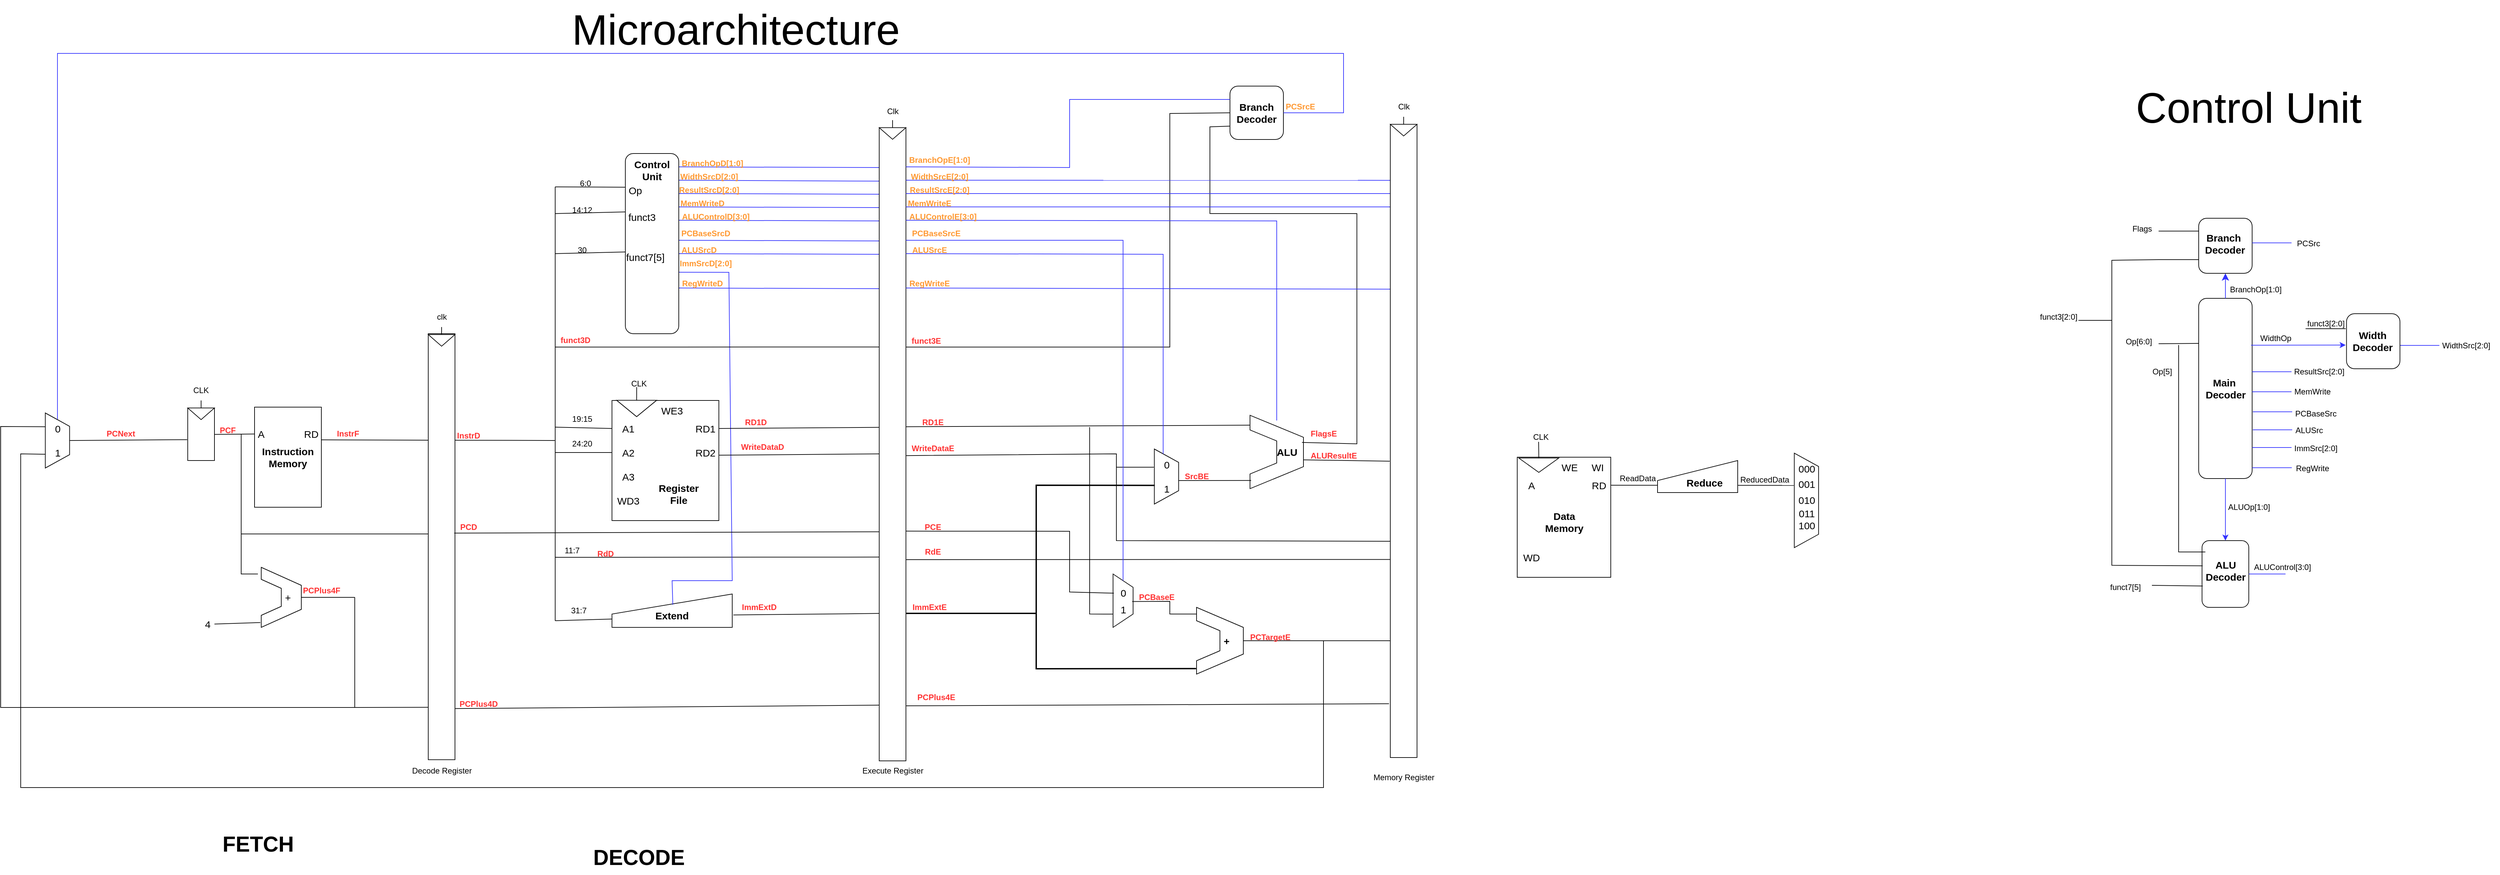 <mxfile version="24.7.16">
  <diagram name="Page-1" id="EFmqviuocUZ3t7M0fFVM">
    <mxGraphModel dx="4293" dy="525" grid="1" gridSize="10" guides="1" tooltips="1" connect="1" arrows="1" fold="1" page="1" pageScale="1" pageWidth="3300" pageHeight="2339" math="0" shadow="0">
      <root>
        <mxCell id="0" />
        <mxCell id="1" parent="0" />
        <mxCell id="9MVjAHMKktBq2_Ck6ZMM-1" value="" style="group" parent="1" vertex="1" connectable="0">
          <mxGeometry x="40" y="610" width="30" height="100" as="geometry" />
        </mxCell>
        <mxCell id="9MVjAHMKktBq2_Ck6ZMM-2" value="" style="shape=trapezoid;perimeter=trapezoidPerimeter;whiteSpace=wrap;html=1;fixedSize=1;rotation=90;size=20;" parent="9MVjAHMKktBq2_Ck6ZMM-1" vertex="1">
          <mxGeometry x="-26.25" y="31.818" width="82.5" height="36.364" as="geometry" />
        </mxCell>
        <mxCell id="9MVjAHMKktBq2_Ck6ZMM-3" value="&lt;font style=&quot;font-size: 15px;&quot;&gt;0&lt;/font&gt;" style="text;html=1;align=center;verticalAlign=middle;whiteSpace=wrap;rounded=0;" parent="9MVjAHMKktBq2_Ck6ZMM-1" vertex="1">
          <mxGeometry x="3.75" y="18.182" width="22.5" height="27.273" as="geometry" />
        </mxCell>
        <mxCell id="9MVjAHMKktBq2_Ck6ZMM-4" value="&lt;font style=&quot;font-size: 15px;&quot;&gt;1&lt;/font&gt;" style="text;html=1;align=center;verticalAlign=middle;whiteSpace=wrap;rounded=0;" parent="9MVjAHMKktBq2_Ck6ZMM-1" vertex="1">
          <mxGeometry x="3.75" y="54.545" width="22.5" height="27.273" as="geometry" />
        </mxCell>
        <mxCell id="9MVjAHMKktBq2_Ck6ZMM-5" value="" style="group" parent="1" vertex="1" connectable="0">
          <mxGeometry x="350" y="610" width="100" height="150" as="geometry" />
        </mxCell>
        <mxCell id="9MVjAHMKktBq2_Ck6ZMM-6" value="&lt;font style=&quot;font-size: 15px;&quot;&gt;&lt;b&gt;Instruction Memory&lt;/b&gt;&lt;/font&gt;" style="rounded=0;whiteSpace=wrap;html=1;" parent="9MVjAHMKktBq2_Ck6ZMM-5" vertex="1">
          <mxGeometry width="100" height="150" as="geometry" />
        </mxCell>
        <mxCell id="9MVjAHMKktBq2_Ck6ZMM-7" value="&lt;span style=&quot;font-size: 15px;&quot;&gt;A&lt;/span&gt;" style="text;html=1;align=center;verticalAlign=middle;whiteSpace=wrap;rounded=0;" parent="9MVjAHMKktBq2_Ck6ZMM-5" vertex="1">
          <mxGeometry y="23.002" width="20" height="34.615" as="geometry" />
        </mxCell>
        <mxCell id="9MVjAHMKktBq2_Ck6ZMM-8" value="&lt;span style=&quot;font-size: 15px;&quot;&gt;RD&lt;/span&gt;" style="text;html=1;align=center;verticalAlign=middle;whiteSpace=wrap;rounded=0;" parent="9MVjAHMKktBq2_Ck6ZMM-5" vertex="1">
          <mxGeometry x="70" y="23" width="30" height="34.62" as="geometry" />
        </mxCell>
        <mxCell id="9MVjAHMKktBq2_Ck6ZMM-9" value="" style="group" parent="1" vertex="1" connectable="0">
          <mxGeometry x="240" y="570" width="60" height="120" as="geometry" />
        </mxCell>
        <mxCell id="9MVjAHMKktBq2_Ck6ZMM-10" value="" style="rounded=0;whiteSpace=wrap;html=1;container=0;" parent="9MVjAHMKktBq2_Ck6ZMM-9" vertex="1">
          <mxGeometry x="10" y="41.75" width="40" height="78.25" as="geometry" />
        </mxCell>
        <mxCell id="9MVjAHMKktBq2_Ck6ZMM-11" value="" style="triangle;whiteSpace=wrap;html=1;rotation=90;container=0;" parent="9MVjAHMKktBq2_Ck6ZMM-9" vertex="1">
          <mxGeometry x="21.25" y="30" width="17.5" height="40" as="geometry" />
        </mxCell>
        <mxCell id="9MVjAHMKktBq2_Ck6ZMM-12" value="CLK" style="text;html=1;align=center;verticalAlign=middle;whiteSpace=wrap;rounded=0;container=0;" parent="9MVjAHMKktBq2_Ck6ZMM-9" vertex="1">
          <mxGeometry width="60" height="30" as="geometry" />
        </mxCell>
        <mxCell id="9MVjAHMKktBq2_Ck6ZMM-13" value="" style="endArrow=none;html=1;rounded=0;exitX=0;exitY=0.5;exitDx=0;exitDy=0;entryX=0.5;entryY=1;entryDx=0;entryDy=0;" parent="9MVjAHMKktBq2_Ck6ZMM-9" source="9MVjAHMKktBq2_Ck6ZMM-11" target="9MVjAHMKktBq2_Ck6ZMM-12" edge="1">
          <mxGeometry width="50" height="50" relative="1" as="geometry">
            <mxPoint x="300" y="88.75" as="sourcePoint" />
            <mxPoint x="350" y="38.75" as="targetPoint" />
          </mxGeometry>
        </mxCell>
        <mxCell id="9MVjAHMKktBq2_Ck6ZMM-14" value="" style="endArrow=none;html=1;rounded=0;exitX=1;exitY=0.5;exitDx=0;exitDy=0;entryX=0;entryY=0.5;entryDx=0;entryDy=0;" parent="1" source="9MVjAHMKktBq2_Ck6ZMM-10" target="9MVjAHMKktBq2_Ck6ZMM-7" edge="1">
          <mxGeometry width="50" height="50" relative="1" as="geometry">
            <mxPoint x="390" y="660" as="sourcePoint" />
            <mxPoint x="440" y="610" as="targetPoint" />
          </mxGeometry>
        </mxCell>
        <mxCell id="9MVjAHMKktBq2_Ck6ZMM-15" value="" style="endArrow=none;html=1;rounded=0;entryX=-0.02;entryY=0.6;entryDx=0;entryDy=0;exitX=0.5;exitY=0;exitDx=0;exitDy=0;entryPerimeter=0;" parent="1" source="9MVjAHMKktBq2_Ck6ZMM-2" target="9MVjAHMKktBq2_Ck6ZMM-10" edge="1">
          <mxGeometry width="50" height="50" relative="1" as="geometry">
            <mxPoint x="80" y="651" as="sourcePoint" />
            <mxPoint x="440" y="610" as="targetPoint" />
          </mxGeometry>
        </mxCell>
        <mxCell id="9MVjAHMKktBq2_Ck6ZMM-16" value="" style="endArrow=none;html=1;rounded=0;" parent="1" edge="1">
          <mxGeometry width="50" height="50" relative="1" as="geometry">
            <mxPoint x="330" y="650" as="sourcePoint" />
            <mxPoint x="330" y="860" as="targetPoint" />
            <Array as="points">
              <mxPoint x="330" y="860" />
              <mxPoint x="355" y="860" />
            </Array>
          </mxGeometry>
        </mxCell>
        <mxCell id="9MVjAHMKktBq2_Ck6ZMM-17" value="" style="shape=stencil(tZXRjoIwEEW/pq+bQsPq6wb1PyqOS2NtSdvV3b93oGCs0I0IJISkc7mHIb1DCcttySsgKS0J25A0TSjFO66vT2tuKyicL164EXwvwSvWGX2Cqzi4liFUCUa4WmVbQr/wmfpieaGVQojQygbKg44wLhR66a+Hta//C1YV8s/gwLRNNtXd68yPbAFqskSnIbPre95OZ6KGvSaL7NQ81ORNJsuxEgsxy/e8OH0b/aMOfVdUO2oDA8JdFlL6AYt9YMXruesJnXzWF/h/moawnVsK9eC+/wxaP5sKWI0FPGWMTvOvx9qz0P+ZTfOzsf7Q/sL+FVLbaHKwHgkPHguDmWs8vcQ2VX+ONIUb);whiteSpace=wrap;html=1;fillColor=default;" parent="1" vertex="1">
          <mxGeometry x="360" y="850" width="60" height="90" as="geometry" />
        </mxCell>
        <mxCell id="9MVjAHMKktBq2_Ck6ZMM-18" value="&lt;font style=&quot;font-size: 15px;&quot;&gt;+&lt;/font&gt;" style="text;html=1;align=center;verticalAlign=middle;whiteSpace=wrap;rounded=0;" parent="1" vertex="1">
          <mxGeometry x="390" y="880" width="20" height="30" as="geometry" />
        </mxCell>
        <mxCell id="9MVjAHMKktBq2_Ck6ZMM-19" value="&lt;font style=&quot;font-size: 15px;&quot;&gt;4&lt;/font&gt;" style="text;html=1;align=center;verticalAlign=middle;whiteSpace=wrap;rounded=0;" parent="1" vertex="1">
          <mxGeometry x="270" y="920" width="20" height="30" as="geometry" />
        </mxCell>
        <mxCell id="9MVjAHMKktBq2_Ck6ZMM-20" value="" style="endArrow=none;html=1;rounded=0;exitX=1;exitY=0.5;exitDx=0;exitDy=0;entryX=-0.022;entryY=0.919;entryDx=0;entryDy=0;entryPerimeter=0;" parent="1" source="9MVjAHMKktBq2_Ck6ZMM-19" target="9MVjAHMKktBq2_Ck6ZMM-17" edge="1">
          <mxGeometry width="50" height="50" relative="1" as="geometry">
            <mxPoint x="420" y="870" as="sourcePoint" />
            <mxPoint x="470" y="820" as="targetPoint" />
          </mxGeometry>
        </mxCell>
        <mxCell id="9MVjAHMKktBq2_Ck6ZMM-21" value="&lt;b&gt;&lt;font color=&quot;#ff3333&quot;&gt;PCF&lt;/font&gt;&lt;/b&gt;" style="text;html=1;align=center;verticalAlign=middle;whiteSpace=wrap;rounded=0;" parent="1" vertex="1">
          <mxGeometry x="280" y="630" width="60" height="30" as="geometry" />
        </mxCell>
        <mxCell id="9MVjAHMKktBq2_Ck6ZMM-22" value="&lt;b&gt;&lt;font color=&quot;#ff3333&quot;&gt;PCNext&lt;/font&gt;&lt;/b&gt;" style="text;html=1;align=center;verticalAlign=middle;whiteSpace=wrap;rounded=0;" parent="1" vertex="1">
          <mxGeometry x="120" y="635" width="60" height="30" as="geometry" />
        </mxCell>
        <mxCell id="9MVjAHMKktBq2_Ck6ZMM-24" value="&lt;b&gt;&lt;font color=&quot;#ff3333&quot;&gt;InstrF&lt;/font&gt;&lt;/b&gt;" style="text;html=1;align=center;verticalAlign=middle;whiteSpace=wrap;rounded=0;" parent="1" vertex="1">
          <mxGeometry x="460" y="635" width="60" height="30" as="geometry" />
        </mxCell>
        <mxCell id="9MVjAHMKktBq2_Ck6ZMM-26" value="" style="group;movable=1;resizable=1;rotatable=1;deletable=1;editable=1;locked=0;connectable=1;" parent="1" vertex="1" connectable="0">
          <mxGeometry x="885" y="600" width="160" height="180" as="geometry" />
        </mxCell>
        <mxCell id="9MVjAHMKktBq2_Ck6ZMM-27" value="" style="rounded=0;whiteSpace=wrap;html=1;align=center;movable=1;resizable=1;rotatable=1;deletable=1;editable=1;locked=0;connectable=1;" parent="9MVjAHMKktBq2_Ck6ZMM-26" vertex="1">
          <mxGeometry width="160" height="180" as="geometry" />
        </mxCell>
        <mxCell id="9MVjAHMKktBq2_Ck6ZMM-28" value="" style="triangle;whiteSpace=wrap;html=1;rotation=90;" parent="9MVjAHMKktBq2_Ck6ZMM-26" vertex="1">
          <mxGeometry x="24.615" y="-18" width="24.615" height="60" as="geometry" />
        </mxCell>
        <mxCell id="9MVjAHMKktBq2_Ck6ZMM-29" value="&lt;font style=&quot;font-size: 15px;&quot;&gt;A1&lt;/font&gt;" style="text;html=1;align=center;verticalAlign=middle;whiteSpace=wrap;rounded=0;" parent="9MVjAHMKktBq2_Ck6ZMM-26" vertex="1">
          <mxGeometry y="24.0" width="49.231" height="36" as="geometry" />
        </mxCell>
        <mxCell id="9MVjAHMKktBq2_Ck6ZMM-30" value="&lt;font style=&quot;font-size: 15px;&quot;&gt;A2&lt;/font&gt;" style="text;html=1;align=center;verticalAlign=middle;whiteSpace=wrap;rounded=0;" parent="9MVjAHMKktBq2_Ck6ZMM-26" vertex="1">
          <mxGeometry y="60" width="49.231" height="36" as="geometry" />
        </mxCell>
        <mxCell id="9MVjAHMKktBq2_Ck6ZMM-31" value="&lt;font style=&quot;font-size: 15px;&quot;&gt;A3&lt;/font&gt;" style="text;html=1;align=center;verticalAlign=middle;whiteSpace=wrap;rounded=0;" parent="9MVjAHMKktBq2_Ck6ZMM-26" vertex="1">
          <mxGeometry y="96.0" width="49.231" height="36" as="geometry" />
        </mxCell>
        <mxCell id="9MVjAHMKktBq2_Ck6ZMM-32" value="&lt;font style=&quot;font-size: 15px;&quot;&gt;WD3&lt;/font&gt;" style="text;html=1;align=center;verticalAlign=middle;whiteSpace=wrap;rounded=0;" parent="9MVjAHMKktBq2_Ck6ZMM-26" vertex="1">
          <mxGeometry y="132" width="49.231" height="36" as="geometry" />
        </mxCell>
        <mxCell id="9MVjAHMKktBq2_Ck6ZMM-33" value="&lt;font style=&quot;font-size: 15px;&quot;&gt;RD1&lt;/font&gt;" style="text;html=1;align=center;verticalAlign=middle;whiteSpace=wrap;rounded=0;" parent="9MVjAHMKktBq2_Ck6ZMM-26" vertex="1">
          <mxGeometry x="120" y="27" width="40" height="30" as="geometry" />
        </mxCell>
        <mxCell id="9MVjAHMKktBq2_Ck6ZMM-34" value="&lt;font style=&quot;font-size: 15px;&quot;&gt;RD2&lt;/font&gt;" style="text;html=1;align=center;verticalAlign=middle;whiteSpace=wrap;rounded=0;" parent="9MVjAHMKktBq2_Ck6ZMM-26" vertex="1">
          <mxGeometry x="120" y="63" width="40" height="30" as="geometry" />
        </mxCell>
        <mxCell id="9MVjAHMKktBq2_Ck6ZMM-35" value="&lt;font style=&quot;font-size: 15px;&quot;&gt;WE3&lt;/font&gt;" style="text;html=1;align=center;verticalAlign=middle;whiteSpace=wrap;rounded=0;" parent="9MVjAHMKktBq2_Ck6ZMM-26" vertex="1">
          <mxGeometry x="70" width="40" height="30" as="geometry" />
        </mxCell>
        <mxCell id="9MVjAHMKktBq2_Ck6ZMM-36" value="&lt;font style=&quot;font-size: 15px;&quot;&gt;&lt;b&gt;Register File&lt;/b&gt;&lt;/font&gt;" style="text;html=1;align=center;verticalAlign=middle;whiteSpace=wrap;rounded=0;" parent="9MVjAHMKktBq2_Ck6ZMM-26" vertex="1">
          <mxGeometry x="70" y="120" width="60" height="40" as="geometry" />
        </mxCell>
        <mxCell id="9MVjAHMKktBq2_Ck6ZMM-60" value="19:15" style="text;html=1;align=center;verticalAlign=middle;resizable=0;points=[];autosize=1;strokeColor=none;fillColor=none;" parent="1" vertex="1">
          <mxGeometry x="815" y="613" width="50" height="30" as="geometry" />
        </mxCell>
        <mxCell id="9MVjAHMKktBq2_Ck6ZMM-61" value="" style="endArrow=none;html=1;rounded=0;" parent="1" edge="1">
          <mxGeometry width="50" height="50" relative="1" as="geometry">
            <mxPoint x="800" y="280" as="sourcePoint" />
            <mxPoint x="800" y="930" as="targetPoint" />
          </mxGeometry>
        </mxCell>
        <mxCell id="9MVjAHMKktBq2_Ck6ZMM-62" value="" style="endArrow=none;html=1;rounded=0;entryX=0;entryY=0.5;entryDx=0;entryDy=0;" parent="1" target="9MVjAHMKktBq2_Ck6ZMM-30" edge="1">
          <mxGeometry width="50" height="50" relative="1" as="geometry">
            <mxPoint x="800" y="678" as="sourcePoint" />
            <mxPoint x="905" y="670" as="targetPoint" />
          </mxGeometry>
        </mxCell>
        <mxCell id="9MVjAHMKktBq2_Ck6ZMM-63" value="" style="endArrow=none;html=1;rounded=0;entryX=0.125;entryY=0.678;entryDx=0;entryDy=0;entryPerimeter=0;" parent="1" target="9MVjAHMKktBq2_Ck6ZMM-414" edge="1">
          <mxGeometry width="50" height="50" relative="1" as="geometry">
            <mxPoint x="800" y="835" as="sourcePoint" />
            <mxPoint x="1280" y="835" as="targetPoint" />
          </mxGeometry>
        </mxCell>
        <mxCell id="9MVjAHMKktBq2_Ck6ZMM-64" value="24:20" style="text;html=1;align=center;verticalAlign=middle;resizable=0;points=[];autosize=1;strokeColor=none;fillColor=none;" parent="1" vertex="1">
          <mxGeometry x="815" y="650" width="50" height="30" as="geometry" />
        </mxCell>
        <mxCell id="9MVjAHMKktBq2_Ck6ZMM-65" value="11:7" style="text;html=1;align=center;verticalAlign=middle;resizable=0;points=[];autosize=1;strokeColor=none;fillColor=none;" parent="1" vertex="1">
          <mxGeometry x="800" y="810" width="50" height="30" as="geometry" />
        </mxCell>
        <mxCell id="9MVjAHMKktBq2_Ck6ZMM-66" value="&lt;div&gt;&lt;br&gt;&lt;/div&gt;&lt;b&gt;&lt;font style=&quot;font-size: 15px;&quot;&gt;Extend&lt;/font&gt;&lt;/b&gt;" style="shape=manualInput;whiteSpace=wrap;html=1;" parent="1" vertex="1">
          <mxGeometry x="885" y="890" width="180" height="50" as="geometry" />
        </mxCell>
        <mxCell id="9MVjAHMKktBq2_Ck6ZMM-67" value="" style="endArrow=none;html=1;rounded=0;entryX=0;entryY=0.75;entryDx=0;entryDy=0;" parent="1" target="9MVjAHMKktBq2_Ck6ZMM-66" edge="1">
          <mxGeometry width="50" height="50" relative="1" as="geometry">
            <mxPoint x="800" y="930" as="sourcePoint" />
            <mxPoint x="905" y="870" as="targetPoint" />
          </mxGeometry>
        </mxCell>
        <mxCell id="9MVjAHMKktBq2_Ck6ZMM-68" value="31:7" style="text;html=1;align=center;verticalAlign=middle;resizable=0;points=[];autosize=1;strokeColor=none;fillColor=none;" parent="1" vertex="1">
          <mxGeometry x="810" y="900" width="50" height="30" as="geometry" />
        </mxCell>
        <mxCell id="9MVjAHMKktBq2_Ck6ZMM-70" value="&lt;b&gt;&lt;font color=&quot;#ff3333&quot;&gt;PCPlus4F&lt;/font&gt;&lt;/b&gt;" style="text;html=1;align=center;verticalAlign=middle;resizable=0;points=[];autosize=1;strokeColor=none;fillColor=none;" parent="1" vertex="1">
          <mxGeometry x="410" y="870" width="80" height="30" as="geometry" />
        </mxCell>
        <mxCell id="9MVjAHMKktBq2_Ck6ZMM-71" value="" style="endArrow=none;html=1;rounded=0;entryX=0;entryY=0.5;entryDx=0;entryDy=0;" parent="1" target="9MVjAHMKktBq2_Ck6ZMM-28" edge="1">
          <mxGeometry width="50" height="50" relative="1" as="geometry">
            <mxPoint x="922" y="580" as="sourcePoint" />
            <mxPoint x="955" y="680" as="targetPoint" />
          </mxGeometry>
        </mxCell>
        <mxCell id="9MVjAHMKktBq2_Ck6ZMM-72" value="CLK" style="text;html=1;align=center;verticalAlign=middle;resizable=0;points=[];autosize=1;strokeColor=none;fillColor=none;" parent="1" vertex="1">
          <mxGeometry x="900" y="560" width="50" height="30" as="geometry" />
        </mxCell>
        <mxCell id="9MVjAHMKktBq2_Ck6ZMM-73" value="" style="group;fillColor=default;gradientColor=none;" parent="1" vertex="1" connectable="0">
          <mxGeometry x="1840" y="622.18" width="80" height="110" as="geometry" />
        </mxCell>
        <mxCell id="9MVjAHMKktBq2_Ck6ZMM-74" value="" style="shape=stencil(tZXRjoIwEEW/pq+bQsPq6wb1PyqOS2NtSdvV3b93oGCs0I0IJISkc7mHIb1DCcttySsgKS0J25A0TSjFO66vT2tuKyicL164EXwvwSvWGX2Cqzi4liFUCUa4WmVbQr/wmfpieaGVQojQygbKg44wLhR66a+Hta//C1YV8s/gwLRNNtXd68yPbAFqskSnIbPre95OZ6KGvSaL7NQ81ORNJsuxEgsxy/e8OH0b/aMOfVdUO2oDA8JdFlL6AYt9YMXruesJnXzWF/h/moawnVsK9eC+/wxaP5sKWI0FPGWMTvOvx9qz0P+ZTfOzsf7Q/sL+FVLbaHKwHgkPHguDmWs8vcQ2VX+ONIUb);whiteSpace=wrap;html=1;" parent="9MVjAHMKktBq2_Ck6ZMM-73" vertex="1">
          <mxGeometry width="80" height="110" as="geometry" />
        </mxCell>
        <mxCell id="9MVjAHMKktBq2_Ck6ZMM-75" value="&lt;b&gt;&lt;font style=&quot;font-size: 15px;&quot;&gt;ALU&lt;/font&gt;&lt;/b&gt;" style="text;html=1;align=center;verticalAlign=middle;resizable=0;points=[];autosize=1;strokeColor=none;fillColor=none;" parent="9MVjAHMKktBq2_Ck6ZMM-73" vertex="1">
          <mxGeometry x="30" y="40" width="50" height="30" as="geometry" />
        </mxCell>
        <mxCell id="9MVjAHMKktBq2_Ck6ZMM-77" value="" style="group" parent="1" vertex="1" connectable="0">
          <mxGeometry x="1700" y="664" width="30" height="100" as="geometry" />
        </mxCell>
        <mxCell id="9MVjAHMKktBq2_Ck6ZMM-78" value="" style="shape=trapezoid;perimeter=trapezoidPerimeter;whiteSpace=wrap;html=1;fixedSize=1;rotation=90;size=20;" parent="9MVjAHMKktBq2_Ck6ZMM-77" vertex="1">
          <mxGeometry x="-26.25" y="31.818" width="82.5" height="36.364" as="geometry" />
        </mxCell>
        <mxCell id="9MVjAHMKktBq2_Ck6ZMM-79" value="&lt;font style=&quot;font-size: 15px;&quot;&gt;0&lt;/font&gt;" style="text;html=1;align=center;verticalAlign=middle;whiteSpace=wrap;rounded=0;" parent="9MVjAHMKktBq2_Ck6ZMM-77" vertex="1">
          <mxGeometry x="3.75" y="18.182" width="22.5" height="27.273" as="geometry" />
        </mxCell>
        <mxCell id="9MVjAHMKktBq2_Ck6ZMM-80" value="&lt;font style=&quot;font-size: 15px;&quot;&gt;1&lt;/font&gt;" style="text;html=1;align=center;verticalAlign=middle;whiteSpace=wrap;rounded=0;" parent="9MVjAHMKktBq2_Ck6ZMM-77" vertex="1">
          <mxGeometry x="3.75" y="54.545" width="22.5" height="27.273" as="geometry" />
        </mxCell>
        <mxCell id="9MVjAHMKktBq2_Ck6ZMM-87" value="" style="shape=stencil(tZXRjoIwEEW/pq+bQsPq6wb1PyqOS2NtSdvV3b93oGCs0I0IJISkc7mHIb1DCcttySsgKS0J25A0TSjFO66vT2tuKyicL164EXwvwSvWGX2Cqzi4liFUCUa4WmVbQr/wmfpieaGVQojQygbKg44wLhR66a+Hta//C1YV8s/gwLRNNtXd68yPbAFqskSnIbPre95OZ6KGvSaL7NQ81ORNJsuxEgsxy/e8OH0b/aMOfVdUO2oDA8JdFlL6AYt9YMXruesJnXzWF/h/moawnVsK9eC+/wxaP5sKWI0FPGWMTvOvx9qz0P+ZTfOzsf7Q/sL+FVLbaHKwHgkPHguDmWs8vcQ2VX+ONIUb);whiteSpace=wrap;html=1;" parent="1" vertex="1">
          <mxGeometry x="1760" y="910" width="70" height="100" as="geometry" />
        </mxCell>
        <mxCell id="9MVjAHMKktBq2_Ck6ZMM-88" value="&lt;font style=&quot;font-size: 15px;&quot;&gt;&lt;b&gt;+&lt;/b&gt;&lt;/font&gt;" style="text;html=1;align=center;verticalAlign=middle;whiteSpace=wrap;rounded=0;" parent="1" vertex="1">
          <mxGeometry x="1790" y="945" width="30" height="30" as="geometry" />
        </mxCell>
        <mxCell id="9MVjAHMKktBq2_Ck6ZMM-92" value="" style="group;movable=1;resizable=1;rotatable=1;deletable=1;editable=1;locked=0;connectable=1;" parent="1" vertex="1" connectable="0">
          <mxGeometry x="2240" y="685" width="140" height="180" as="geometry" />
        </mxCell>
        <mxCell id="9MVjAHMKktBq2_Ck6ZMM-93" value="" style="rounded=0;whiteSpace=wrap;html=1;align=center;movable=1;resizable=1;rotatable=1;deletable=1;editable=1;locked=0;connectable=1;" parent="9MVjAHMKktBq2_Ck6ZMM-92" vertex="1">
          <mxGeometry width="140" height="180" as="geometry" />
        </mxCell>
        <mxCell id="9MVjAHMKktBq2_Ck6ZMM-94" value="" style="triangle;whiteSpace=wrap;html=1;rotation=90;" parent="9MVjAHMKktBq2_Ck6ZMM-92" vertex="1">
          <mxGeometry x="21.538" y="-18" width="21.538" height="60" as="geometry" />
        </mxCell>
        <mxCell id="9MVjAHMKktBq2_Ck6ZMM-95" value="&lt;font style=&quot;font-size: 15px;&quot;&gt;A&lt;/font&gt;" style="text;html=1;align=center;verticalAlign=middle;whiteSpace=wrap;rounded=0;" parent="9MVjAHMKktBq2_Ck6ZMM-92" vertex="1">
          <mxGeometry y="24.0" width="43.077" height="36" as="geometry" />
        </mxCell>
        <mxCell id="9MVjAHMKktBq2_Ck6ZMM-96" value="&lt;font style=&quot;font-size: 15px;&quot;&gt;WD&lt;/font&gt;" style="text;html=1;align=center;verticalAlign=middle;whiteSpace=wrap;rounded=0;" parent="9MVjAHMKktBq2_Ck6ZMM-92" vertex="1">
          <mxGeometry y="132" width="43.077" height="36" as="geometry" />
        </mxCell>
        <mxCell id="9MVjAHMKktBq2_Ck6ZMM-97" value="&lt;font style=&quot;font-size: 15px;&quot;&gt;RD&lt;/font&gt;" style="text;html=1;align=center;verticalAlign=middle;whiteSpace=wrap;rounded=0;" parent="9MVjAHMKktBq2_Ck6ZMM-92" vertex="1">
          <mxGeometry x="105" y="27" width="35" height="30" as="geometry" />
        </mxCell>
        <mxCell id="9MVjAHMKktBq2_Ck6ZMM-98" value="&lt;font style=&quot;font-size: 15px;&quot;&gt;WE&lt;/font&gt;" style="text;html=1;align=center;verticalAlign=middle;whiteSpace=wrap;rounded=0;" parent="9MVjAHMKktBq2_Ck6ZMM-92" vertex="1">
          <mxGeometry x="61.25" width="35" height="30" as="geometry" />
        </mxCell>
        <mxCell id="9MVjAHMKktBq2_Ck6ZMM-99" value="&lt;font style=&quot;font-size: 15px;&quot;&gt;&lt;b&gt;Data Memory&lt;/b&gt;&lt;/font&gt;" style="text;html=1;align=center;verticalAlign=middle;whiteSpace=wrap;rounded=0;" parent="9MVjAHMKktBq2_Ck6ZMM-92" vertex="1">
          <mxGeometry x="43.75" y="77" width="52.5" height="40" as="geometry" />
        </mxCell>
        <mxCell id="9MVjAHMKktBq2_Ck6ZMM-100" value="&lt;span style=&quot;font-size: 15px;&quot;&gt;WI&lt;/span&gt;" style="text;html=1;align=center;verticalAlign=middle;resizable=0;points=[];autosize=1;strokeColor=none;fillColor=none;" parent="9MVjAHMKktBq2_Ck6ZMM-92" vertex="1">
          <mxGeometry x="100" width="40" height="30" as="geometry" />
        </mxCell>
        <mxCell id="9MVjAHMKktBq2_Ck6ZMM-102" value="" style="endArrow=none;html=1;rounded=0;exitX=0;exitY=0.5;exitDx=0;exitDy=0;" parent="1" source="9MVjAHMKktBq2_Ck6ZMM-94" edge="1">
          <mxGeometry width="50" height="50" relative="1" as="geometry">
            <mxPoint x="2330" y="772" as="sourcePoint" />
            <mxPoint x="2272" y="662" as="targetPoint" />
          </mxGeometry>
        </mxCell>
        <mxCell id="9MVjAHMKktBq2_Ck6ZMM-103" value="CLK" style="text;html=1;align=center;verticalAlign=middle;resizable=0;points=[];autosize=1;strokeColor=none;fillColor=none;" parent="1" vertex="1">
          <mxGeometry x="2250" y="640" width="50" height="30" as="geometry" />
        </mxCell>
        <mxCell id="9MVjAHMKktBq2_Ck6ZMM-106" value="" style="group" parent="1" vertex="1" connectable="0">
          <mxGeometry x="2810" y="668.51" width="85.78" height="143.49" as="geometry" />
        </mxCell>
        <mxCell id="9MVjAHMKktBq2_Ck6ZMM-107" value="" style="group" parent="9MVjAHMKktBq2_Ck6ZMM-106" vertex="1" connectable="0">
          <mxGeometry x="-162.12" y="10.435" width="50.01" height="141.57" as="geometry" />
        </mxCell>
        <mxCell id="9MVjAHMKktBq2_Ck6ZMM-108" value="" style="shape=trapezoid;perimeter=trapezoidPerimeter;whiteSpace=wrap;html=1;fixedSize=1;rotation=90;size=20;" parent="9MVjAHMKktBq2_Ck6ZMM-107" vertex="1">
          <mxGeometry x="-45.78" y="52.605" width="141.57" height="36.36" as="geometry" />
        </mxCell>
        <mxCell id="9MVjAHMKktBq2_Ck6ZMM-109" value="&lt;font style=&quot;font-size: 15px;&quot;&gt;000&lt;/font&gt;" style="text;html=1;align=center;verticalAlign=middle;whiteSpace=wrap;rounded=0;" parent="9MVjAHMKktBq2_Ck6ZMM-107" vertex="1">
          <mxGeometry x="13.76" y="9.437" width="22.5" height="27.273" as="geometry" />
        </mxCell>
        <mxCell id="9MVjAHMKktBq2_Ck6ZMM-110" value="&lt;font style=&quot;font-size: 15px;&quot;&gt;001&lt;/font&gt;" style="text;html=1;align=center;verticalAlign=middle;whiteSpace=wrap;rounded=0;" parent="9MVjAHMKktBq2_Ck6ZMM-107" vertex="1">
          <mxGeometry x="13.76" y="32.16" width="22.5" height="27.273" as="geometry" />
        </mxCell>
        <mxCell id="9MVjAHMKktBq2_Ck6ZMM-111" value="&lt;font style=&quot;font-size: 15px;&quot;&gt;010&lt;/font&gt;" style="text;html=1;align=center;verticalAlign=middle;whiteSpace=wrap;rounded=0;" parent="9MVjAHMKktBq2_Ck6ZMM-107" vertex="1">
          <mxGeometry x="13.76" y="56.25" width="22.5" height="27.273" as="geometry" />
        </mxCell>
        <mxCell id="9MVjAHMKktBq2_Ck6ZMM-112" value="&lt;font style=&quot;font-size: 15px;&quot;&gt;011&lt;/font&gt;" style="text;html=1;align=center;verticalAlign=middle;resizable=0;points=[];autosize=1;strokeColor=none;fillColor=none;" parent="9MVjAHMKktBq2_Ck6ZMM-107" vertex="1">
          <mxGeometry x="0.01" y="74.745" width="50" height="30" as="geometry" />
        </mxCell>
        <mxCell id="9MVjAHMKktBq2_Ck6ZMM-113" value="&lt;font style=&quot;font-size: 15px;&quot;&gt;100&lt;/font&gt;" style="text;html=1;align=center;verticalAlign=middle;resizable=0;points=[];autosize=1;strokeColor=none;fillColor=none;" parent="9MVjAHMKktBq2_Ck6ZMM-107" vertex="1">
          <mxGeometry y="93.255" width="50" height="30" as="geometry" />
        </mxCell>
        <mxCell id="9MVjAHMKktBq2_Ck6ZMM-114" value="" style="endArrow=none;html=1;rounded=0;exitX=1;exitY=0.5;exitDx=0;exitDy=0;entryX=0.341;entryY=1.019;entryDx=0;entryDy=0;entryPerimeter=0;" parent="1" source="9MVjAHMKktBq2_Ck6ZMM-97" target="9MVjAHMKktBq2_Ck6ZMM-108" edge="1">
          <mxGeometry width="50" height="50" relative="1" as="geometry">
            <mxPoint x="2550" y="872" as="sourcePoint" />
            <mxPoint x="2600" y="822" as="targetPoint" />
          </mxGeometry>
        </mxCell>
        <mxCell id="9MVjAHMKktBq2_Ck6ZMM-120" value="ReadData" style="text;html=1;align=center;verticalAlign=middle;resizable=0;points=[];autosize=1;strokeColor=none;fillColor=none;" parent="1" vertex="1">
          <mxGeometry x="2380" y="702" width="80" height="30" as="geometry" />
        </mxCell>
        <mxCell id="9MVjAHMKktBq2_Ck6ZMM-130" value="" style="endArrow=none;html=1;rounded=0;strokeColor=#3333FF;exitX=0.659;exitY=0.008;exitDx=0;exitDy=0;exitPerimeter=0;entryX=0.506;entryY=0.32;entryDx=0;entryDy=0;entryPerimeter=0;" parent="1" source="9MVjAHMKktBq2_Ck6ZMM-38" target="9MVjAHMKktBq2_Ck6ZMM-66" edge="1">
          <mxGeometry width="50" height="50" relative="1" as="geometry">
            <mxPoint x="1125" y="400" as="sourcePoint" />
            <mxPoint x="1105" y="580" as="targetPoint" />
            <Array as="points">
              <mxPoint x="1060" y="408" />
              <mxPoint x="1065" y="870" />
              <mxPoint x="975" y="870" />
            </Array>
          </mxGeometry>
        </mxCell>
        <mxCell id="9MVjAHMKktBq2_Ck6ZMM-132" value="&lt;font style=&quot;font-size: 64px;&quot;&gt;Microarchitecture&lt;/font&gt;" style="text;html=1;align=center;verticalAlign=middle;resizable=0;points=[];autosize=1;strokeColor=none;fillColor=none;" parent="1" vertex="1">
          <mxGeometry x="815" width="510" height="90" as="geometry" />
        </mxCell>
        <mxCell id="9MVjAHMKktBq2_Ck6ZMM-133" value="" style="group" parent="1" vertex="1" connectable="0">
          <mxGeometry x="3140" y="447" width="200" height="270" as="geometry" />
        </mxCell>
        <mxCell id="9MVjAHMKktBq2_Ck6ZMM-134" value="" style="rounded=1;whiteSpace=wrap;html=1;rotation=90;" parent="9MVjAHMKktBq2_Ck6ZMM-133" vertex="1">
          <mxGeometry x="25" y="95" width="270" height="80" as="geometry" />
        </mxCell>
        <mxCell id="9MVjAHMKktBq2_Ck6ZMM-135" value="&lt;b&gt;&lt;font style=&quot;font-size: 15px;&quot;&gt;Main&amp;nbsp;&lt;/font&gt;&lt;/b&gt;&lt;div&gt;&lt;b&gt;&lt;font style=&quot;font-size: 15px;&quot;&gt;Decoder&lt;/font&gt;&lt;/b&gt;&lt;/div&gt;" style="text;html=1;align=center;verticalAlign=middle;resizable=0;points=[];autosize=1;strokeColor=none;fillColor=none;" parent="9MVjAHMKktBq2_Ck6ZMM-133" vertex="1">
          <mxGeometry x="120" y="110" width="80" height="50" as="geometry" />
        </mxCell>
        <mxCell id="9MVjAHMKktBq2_Ck6ZMM-136" value="" style="endArrow=none;html=1;rounded=0;entryX=0.25;entryY=1;entryDx=0;entryDy=0;" parent="9MVjAHMKktBq2_Ck6ZMM-133" target="9MVjAHMKktBq2_Ck6ZMM-134" edge="1">
          <mxGeometry width="50" height="50" relative="1" as="geometry">
            <mxPoint x="60" y="68" as="sourcePoint" />
            <mxPoint x="180" y="120" as="targetPoint" />
          </mxGeometry>
        </mxCell>
        <mxCell id="9MVjAHMKktBq2_Ck6ZMM-137" value="Op[6:0]" style="text;html=1;align=center;verticalAlign=middle;resizable=0;points=[];autosize=1;strokeColor=none;fillColor=none;" parent="9MVjAHMKktBq2_Ck6ZMM-133" vertex="1">
          <mxGeometry y="50" width="60" height="30" as="geometry" />
        </mxCell>
        <mxCell id="9MVjAHMKktBq2_Ck6ZMM-138" value="Op[5]" style="text;html=1;align=center;verticalAlign=middle;resizable=0;points=[];autosize=1;strokeColor=none;fillColor=none;" parent="9MVjAHMKktBq2_Ck6ZMM-133" vertex="1">
          <mxGeometry x="40" y="95" width="50" height="30" as="geometry" />
        </mxCell>
        <mxCell id="9MVjAHMKktBq2_Ck6ZMM-139" value="" style="group" parent="1" vertex="1" connectable="0">
          <mxGeometry x="3260" y="810" width="80" height="100" as="geometry" />
        </mxCell>
        <mxCell id="9MVjAHMKktBq2_Ck6ZMM-140" value="" style="rounded=1;whiteSpace=wrap;html=1;rotation=-90;" parent="9MVjAHMKktBq2_Ck6ZMM-139" vertex="1">
          <mxGeometry x="-10" y="15" width="100" height="70" as="geometry" />
        </mxCell>
        <mxCell id="9MVjAHMKktBq2_Ck6ZMM-141" value="&lt;span style=&quot;font-size: 15px;&quot;&gt;&lt;b&gt;ALU&lt;/b&gt;&lt;/span&gt;&lt;div&gt;&lt;span style=&quot;font-size: 15px;&quot;&gt;&lt;b&gt;Decoder&lt;/b&gt;&lt;/span&gt;&lt;/div&gt;" style="text;html=1;align=center;verticalAlign=middle;resizable=0;points=[];autosize=1;strokeColor=none;fillColor=none;" parent="9MVjAHMKktBq2_Ck6ZMM-139" vertex="1">
          <mxGeometry y="20" width="80" height="50" as="geometry" />
        </mxCell>
        <mxCell id="9MVjAHMKktBq2_Ck6ZMM-142" value="" style="endArrow=none;html=1;rounded=0;" parent="1" edge="1">
          <mxGeometry width="50" height="50" relative="1" as="geometry">
            <mxPoint x="3230" y="517" as="sourcePoint" />
            <mxPoint x="3270" y="827" as="targetPoint" />
            <Array as="points">
              <mxPoint x="3230" y="827" />
            </Array>
          </mxGeometry>
        </mxCell>
        <mxCell id="9MVjAHMKktBq2_Ck6ZMM-143" value="" style="endArrow=none;html=1;rounded=0;entryX=0.622;entryY=0.013;entryDx=0;entryDy=0;entryPerimeter=0;" parent="1" target="9MVjAHMKktBq2_Ck6ZMM-140" edge="1">
          <mxGeometry width="50" height="50" relative="1" as="geometry">
            <mxPoint x="3130" y="477" as="sourcePoint" />
            <mxPoint x="3320" y="867" as="targetPoint" />
            <Array as="points">
              <mxPoint x="3130" y="847" />
            </Array>
          </mxGeometry>
        </mxCell>
        <mxCell id="9MVjAHMKktBq2_Ck6ZMM-144" value="" style="endArrow=none;html=1;rounded=0;entryX=0.622;entryY=0.013;entryDx=0;entryDy=0;entryPerimeter=0;" parent="1" edge="1">
          <mxGeometry width="50" height="50" relative="1" as="geometry">
            <mxPoint x="3190" y="877" as="sourcePoint" />
            <mxPoint x="3266" y="878" as="targetPoint" />
          </mxGeometry>
        </mxCell>
        <mxCell id="9MVjAHMKktBq2_Ck6ZMM-145" value="funct3[2:0]" style="text;html=1;align=center;verticalAlign=middle;resizable=0;points=[];autosize=1;strokeColor=none;fillColor=none;" parent="1" vertex="1">
          <mxGeometry x="3010" y="460" width="80" height="30" as="geometry" />
        </mxCell>
        <mxCell id="9MVjAHMKktBq2_Ck6ZMM-146" value="funct7[5]" style="text;html=1;align=center;verticalAlign=middle;resizable=0;points=[];autosize=1;strokeColor=none;fillColor=none;" parent="1" vertex="1">
          <mxGeometry x="3115" y="865" width="70" height="30" as="geometry" />
        </mxCell>
        <mxCell id="9MVjAHMKktBq2_Ck6ZMM-147" value="" style="endArrow=classic;html=1;rounded=0;exitX=1;exitY=0.5;exitDx=0;exitDy=0;entryX=1;entryY=0.5;entryDx=0;entryDy=0;strokeColor=#3333FF;" parent="1" source="9MVjAHMKktBq2_Ck6ZMM-134" target="9MVjAHMKktBq2_Ck6ZMM-140" edge="1">
          <mxGeometry width="50" height="50" relative="1" as="geometry">
            <mxPoint x="3270" y="787" as="sourcePoint" />
            <mxPoint x="3320" y="737" as="targetPoint" />
          </mxGeometry>
        </mxCell>
        <mxCell id="9MVjAHMKktBq2_Ck6ZMM-148" value="ALUOp[1:0]" style="text;html=1;align=center;verticalAlign=middle;resizable=0;points=[];autosize=1;strokeColor=none;fillColor=none;" parent="1" vertex="1">
          <mxGeometry x="3290" y="745" width="90" height="30" as="geometry" />
        </mxCell>
        <mxCell id="9MVjAHMKktBq2_Ck6ZMM-149" value="" style="endArrow=none;html=1;rounded=0;exitX=0.5;exitY=1;exitDx=0;exitDy=0;strokeColor=#3333FF;" parent="1" source="9MVjAHMKktBq2_Ck6ZMM-140" edge="1">
          <mxGeometry width="50" height="50" relative="1" as="geometry">
            <mxPoint x="3270" y="847" as="sourcePoint" />
            <mxPoint x="3390" y="860" as="targetPoint" />
          </mxGeometry>
        </mxCell>
        <mxCell id="9MVjAHMKktBq2_Ck6ZMM-150" value="ALUControl[3:0]" style="text;html=1;align=center;verticalAlign=middle;resizable=0;points=[];autosize=1;strokeColor=none;fillColor=none;" parent="1" vertex="1">
          <mxGeometry x="3330" y="835" width="110" height="30" as="geometry" />
        </mxCell>
        <mxCell id="9MVjAHMKktBq2_Ck6ZMM-151" value="" style="endArrow=none;html=1;rounded=0;exitX=0.852;exitY=-0.008;exitDx=0;exitDy=0;exitPerimeter=0;strokeColor=#3333FF;" parent="1" edge="1">
          <mxGeometry width="50" height="50" relative="1" as="geometry">
            <mxPoint x="3340.0" y="700.78" as="sourcePoint" />
            <mxPoint x="3399.36" y="700.74" as="targetPoint" />
          </mxGeometry>
        </mxCell>
        <mxCell id="9MVjAHMKktBq2_Ck6ZMM-152" value="" style="endArrow=none;html=1;rounded=0;exitX=0.852;exitY=-0.008;exitDx=0;exitDy=0;exitPerimeter=0;strokeColor=#3333FF;" parent="1" edge="1">
          <mxGeometry width="50" height="50" relative="1" as="geometry">
            <mxPoint x="3340" y="557" as="sourcePoint" />
            <mxPoint x="3399" y="557" as="targetPoint" />
          </mxGeometry>
        </mxCell>
        <mxCell id="9MVjAHMKktBq2_Ck6ZMM-153" value="" style="endArrow=none;html=1;rounded=0;exitX=0.852;exitY=-0.008;exitDx=0;exitDy=0;exitPerimeter=0;strokeColor=#3333FF;" parent="1" edge="1">
          <mxGeometry width="50" height="50" relative="1" as="geometry">
            <mxPoint x="3340" y="587" as="sourcePoint" />
            <mxPoint x="3399" y="587" as="targetPoint" />
          </mxGeometry>
        </mxCell>
        <mxCell id="9MVjAHMKktBq2_Ck6ZMM-154" value="" style="endArrow=none;html=1;rounded=0;exitX=0.852;exitY=-0.008;exitDx=0;exitDy=0;exitPerimeter=0;strokeColor=#3333FF;" parent="1" edge="1">
          <mxGeometry width="50" height="50" relative="1" as="geometry">
            <mxPoint x="3341" y="644" as="sourcePoint" />
            <mxPoint x="3400" y="644" as="targetPoint" />
          </mxGeometry>
        </mxCell>
        <mxCell id="9MVjAHMKktBq2_Ck6ZMM-155" value="" style="endArrow=none;html=1;rounded=0;exitX=0.852;exitY=-0.008;exitDx=0;exitDy=0;exitPerimeter=0;strokeColor=#3333FF;" parent="1" edge="1">
          <mxGeometry width="50" height="50" relative="1" as="geometry">
            <mxPoint x="3340" y="670.5" as="sourcePoint" />
            <mxPoint x="3399" y="670.5" as="targetPoint" />
          </mxGeometry>
        </mxCell>
        <mxCell id="9MVjAHMKktBq2_Ck6ZMM-156" value="RegWrite" style="text;html=1;align=center;verticalAlign=middle;resizable=0;points=[];autosize=1;strokeColor=none;fillColor=none;" parent="1" vertex="1">
          <mxGeometry x="3395" y="687" width="70" height="30" as="geometry" />
        </mxCell>
        <mxCell id="9MVjAHMKktBq2_Ck6ZMM-157" value="ImmSrc[2:0]" style="text;html=1;align=center;verticalAlign=middle;resizable=0;points=[];autosize=1;strokeColor=none;fillColor=none;" parent="1" vertex="1">
          <mxGeometry x="3390" y="657" width="90" height="30" as="geometry" />
        </mxCell>
        <mxCell id="9MVjAHMKktBq2_Ck6ZMM-158" value="ALUSrc" style="text;html=1;align=center;verticalAlign=middle;resizable=0;points=[];autosize=1;strokeColor=none;fillColor=none;" parent="1" vertex="1">
          <mxGeometry x="3395" y="630" width="60" height="30" as="geometry" />
        </mxCell>
        <mxCell id="9MVjAHMKktBq2_Ck6ZMM-159" value="MemWrite" style="text;html=1;align=center;verticalAlign=middle;resizable=0;points=[];autosize=1;strokeColor=none;fillColor=none;" parent="1" vertex="1">
          <mxGeometry x="3390" y="572" width="80" height="30" as="geometry" />
        </mxCell>
        <mxCell id="9MVjAHMKktBq2_Ck6ZMM-160" value="ResultSrc[2:0]" style="text;html=1;align=center;verticalAlign=middle;resizable=0;points=[];autosize=1;strokeColor=none;fillColor=none;" parent="1" vertex="1">
          <mxGeometry x="3390" y="542" width="100" height="30" as="geometry" />
        </mxCell>
        <mxCell id="9MVjAHMKktBq2_Ck6ZMM-161" value="&lt;div style=&quot;&quot;&gt;&lt;span style=&quot;background-color: initial; font-size: 64px; text-wrap: nowrap;&quot;&gt;Control Unit&lt;/span&gt;&lt;/div&gt;" style="text;whiteSpace=wrap;html=1;align=center;" parent="1" vertex="1">
          <mxGeometry x="3075" y="117" width="520" height="100" as="geometry" />
        </mxCell>
        <mxCell id="9MVjAHMKktBq2_Ck6ZMM-167" value="" style="group" parent="1" vertex="1" connectable="0">
          <mxGeometry x="1635" y="860" width="30" height="80" as="geometry" />
        </mxCell>
        <mxCell id="9MVjAHMKktBq2_Ck6ZMM-168" value="" style="shape=trapezoid;perimeter=trapezoidPerimeter;whiteSpace=wrap;html=1;fixedSize=1;rotation=90;" parent="9MVjAHMKktBq2_Ck6ZMM-167" vertex="1">
          <mxGeometry x="-25" y="25" width="80" height="30" as="geometry" />
        </mxCell>
        <mxCell id="9MVjAHMKktBq2_Ck6ZMM-174" value="" style="endArrow=none;html=1;rounded=0;exitX=0.852;exitY=-0.008;exitDx=0;exitDy=0;exitPerimeter=0;strokeColor=#3333FF;" parent="1" edge="1">
          <mxGeometry width="50" height="50" relative="1" as="geometry">
            <mxPoint x="3341" y="617" as="sourcePoint" />
            <mxPoint x="3400" y="617" as="targetPoint" />
          </mxGeometry>
        </mxCell>
        <mxCell id="9MVjAHMKktBq2_Ck6ZMM-175" value="PCBaseSrc" style="text;html=1;align=center;verticalAlign=middle;resizable=0;points=[];autosize=1;strokeColor=none;fillColor=none;" parent="1" vertex="1">
          <mxGeometry x="3390" y="605" width="90" height="30" as="geometry" />
        </mxCell>
        <mxCell id="9MVjAHMKktBq2_Ck6ZMM-176" value="" style="endArrow=none;html=1;rounded=0;fontSize=12;startSize=8;endSize=8;" parent="1" edge="1">
          <mxGeometry width="50" height="50" relative="1" as="geometry">
            <mxPoint x="3080" y="480" as="sourcePoint" />
            <mxPoint x="3260" y="389" as="targetPoint" />
            <Array as="points">
              <mxPoint x="3130" y="480" />
              <mxPoint x="3130" y="390" />
              <mxPoint x="3200" y="389" />
            </Array>
          </mxGeometry>
        </mxCell>
        <mxCell id="9MVjAHMKktBq2_Ck6ZMM-177" value="" style="endArrow=classic;html=1;rounded=0;fontSize=12;startSize=8;endSize=8;curved=1;strokeColor=#3333FF;exitX=0;exitY=0.5;exitDx=0;exitDy=0;entryX=1;entryY=0.5;entryDx=0;entryDy=0;" parent="1" source="9MVjAHMKktBq2_Ck6ZMM-134" target="9MVjAHMKktBq2_Ck6ZMM-184" edge="1">
          <mxGeometry width="50" height="50" relative="1" as="geometry">
            <mxPoint x="3430" y="460" as="sourcePoint" />
            <mxPoint x="3480" y="410" as="targetPoint" />
          </mxGeometry>
        </mxCell>
        <mxCell id="9MVjAHMKktBq2_Ck6ZMM-178" value="&lt;font style=&quot;font-size: 12px;&quot;&gt;BranchOp[1:0]&lt;/font&gt;" style="text;html=1;align=center;verticalAlign=middle;resizable=0;points=[];autosize=1;strokeColor=none;fillColor=none;fontSize=16;" parent="1" vertex="1">
          <mxGeometry x="3295" y="417" width="100" height="30" as="geometry" />
        </mxCell>
        <mxCell id="9MVjAHMKktBq2_Ck6ZMM-179" value="" style="group" parent="1" vertex="1" connectable="0">
          <mxGeometry x="2450" y="690" width="120" height="48" as="geometry" />
        </mxCell>
        <mxCell id="9MVjAHMKktBq2_Ck6ZMM-180" value="" style="shape=manualInput;whiteSpace=wrap;html=1;" parent="9MVjAHMKktBq2_Ck6ZMM-179" vertex="1">
          <mxGeometry width="120" height="48" as="geometry" />
        </mxCell>
        <mxCell id="9MVjAHMKktBq2_Ck6ZMM-181" value="&lt;span style=&quot;font-size: 15px;&quot;&gt;&lt;b&gt;Reduce&lt;/b&gt;&lt;/span&gt;" style="text;html=1;align=center;verticalAlign=middle;resizable=0;points=[];autosize=1;strokeColor=none;fillColor=none;" parent="9MVjAHMKktBq2_Ck6ZMM-179" vertex="1">
          <mxGeometry x="30" y="18" width="80" height="30" as="geometry" />
        </mxCell>
        <mxCell id="9MVjAHMKktBq2_Ck6ZMM-182" value="&lt;font style=&quot;font-size: 12px;&quot;&gt;ReducedData&lt;/font&gt;" style="text;html=1;align=center;verticalAlign=middle;resizable=0;points=[];autosize=1;strokeColor=none;fillColor=none;fontSize=16;" parent="1" vertex="1">
          <mxGeometry x="2560" y="702" width="100" height="30" as="geometry" />
        </mxCell>
        <mxCell id="9MVjAHMKktBq2_Ck6ZMM-183" value="" style="group" parent="1" vertex="1" connectable="0">
          <mxGeometry x="3150" y="327" width="304" height="82.5" as="geometry" />
        </mxCell>
        <mxCell id="9MVjAHMKktBq2_Ck6ZMM-184" value="" style="rounded=1;whiteSpace=wrap;html=1;rotation=90;container=0;" parent="9MVjAHMKktBq2_Ck6ZMM-183" vertex="1">
          <mxGeometry x="108.75" y="1.25" width="82.5" height="80" as="geometry" />
        </mxCell>
        <mxCell id="9MVjAHMKktBq2_Ck6ZMM-185" value="&lt;b&gt;&lt;font style=&quot;font-size: 15px;&quot;&gt;Branch&amp;nbsp;&lt;/font&gt;&lt;/b&gt;&lt;div&gt;&lt;b&gt;&lt;font style=&quot;font-size: 15px;&quot;&gt;Decoder&lt;/font&gt;&lt;/b&gt;&lt;/div&gt;" style="text;html=1;align=center;verticalAlign=middle;resizable=0;points=[];autosize=1;strokeColor=none;fillColor=none;container=0;" parent="9MVjAHMKktBq2_Ck6ZMM-183" vertex="1">
          <mxGeometry x="108.75" y="12.5" width="80" height="50" as="geometry" />
        </mxCell>
        <mxCell id="9MVjAHMKktBq2_Ck6ZMM-186" value="" style="endArrow=none;html=1;rounded=0;" parent="9MVjAHMKktBq2_Ck6ZMM-183" edge="1">
          <mxGeometry width="50" height="50" relative="1" as="geometry">
            <mxPoint x="50" y="19.25" as="sourcePoint" />
            <mxPoint x="110" y="19.25" as="targetPoint" />
          </mxGeometry>
        </mxCell>
        <mxCell id="9MVjAHMKktBq2_Ck6ZMM-187" value="Flags" style="text;html=1;align=center;verticalAlign=middle;resizable=0;points=[];autosize=1;strokeColor=none;fillColor=none;container=0;" parent="9MVjAHMKktBq2_Ck6ZMM-183" vertex="1">
          <mxGeometry y="1.25" width="50" height="30" as="geometry" />
        </mxCell>
        <mxCell id="9MVjAHMKktBq2_Ck6ZMM-188" value="" style="endArrow=none;html=1;rounded=0;exitX=0.852;exitY=-0.008;exitDx=0;exitDy=0;exitPerimeter=0;strokeColor=#3333FF;" parent="9MVjAHMKktBq2_Ck6ZMM-183" edge="1">
          <mxGeometry width="50" height="50" relative="1" as="geometry">
            <mxPoint x="190" y="36.83" as="sourcePoint" />
            <mxPoint x="249" y="36.83" as="targetPoint" />
          </mxGeometry>
        </mxCell>
        <mxCell id="9MVjAHMKktBq2_Ck6ZMM-189" value="&lt;font style=&quot;font-size: 12px;&quot;&gt;PCSrc&lt;/font&gt;" style="text;html=1;align=center;verticalAlign=middle;resizable=0;points=[];autosize=1;strokeColor=none;fillColor=none;fontSize=16;" parent="9MVjAHMKktBq2_Ck6ZMM-183" vertex="1">
          <mxGeometry x="244" y="21" width="60" height="30" as="geometry" />
        </mxCell>
        <mxCell id="9MVjAHMKktBq2_Ck6ZMM-190" value="&lt;font style=&quot;font-size: 12px;&quot;&gt;WidthOp&lt;/font&gt;" style="text;html=1;align=center;verticalAlign=middle;resizable=0;points=[];autosize=1;strokeColor=none;fillColor=none;fontSize=16;" parent="1" vertex="1">
          <mxGeometry x="3340" y="490" width="70" height="30" as="geometry" />
        </mxCell>
        <mxCell id="9MVjAHMKktBq2_Ck6ZMM-191" value="" style="group" parent="1" vertex="1" connectable="0">
          <mxGeometry x="3410" y="470" width="300" height="82.5" as="geometry" />
        </mxCell>
        <mxCell id="9MVjAHMKktBq2_Ck6ZMM-192" value="" style="endArrow=none;html=1;rounded=0;exitX=0.852;exitY=-0.008;exitDx=0;exitDy=0;exitPerimeter=0;strokeColor=#3333FF;" parent="9MVjAHMKktBq2_Ck6ZMM-191" edge="1">
          <mxGeometry width="50" height="50" relative="1" as="geometry">
            <mxPoint x="151.25" y="47.5" as="sourcePoint" />
            <mxPoint x="210.25" y="47.5" as="targetPoint" />
          </mxGeometry>
        </mxCell>
        <mxCell id="9MVjAHMKktBq2_Ck6ZMM-193" value="WidthSrc[2:0]" style="text;html=1;align=center;verticalAlign=middle;resizable=0;points=[];autosize=1;strokeColor=none;fillColor=none;" parent="9MVjAHMKktBq2_Ck6ZMM-191" vertex="1">
          <mxGeometry x="200" y="33" width="100" height="30" as="geometry" />
        </mxCell>
        <mxCell id="9MVjAHMKktBq2_Ck6ZMM-194" value="" style="group" parent="9MVjAHMKktBq2_Ck6ZMM-191" vertex="1" connectable="0">
          <mxGeometry x="70" width="81.25" height="82.5" as="geometry" />
        </mxCell>
        <mxCell id="9MVjAHMKktBq2_Ck6ZMM-195" value="" style="rounded=1;whiteSpace=wrap;html=1;rotation=90;container=0;" parent="9MVjAHMKktBq2_Ck6ZMM-194" vertex="1">
          <mxGeometry y="1.25" width="82.5" height="80" as="geometry" />
        </mxCell>
        <mxCell id="9MVjAHMKktBq2_Ck6ZMM-196" value="&lt;span style=&quot;font-size: 15px;&quot;&gt;&lt;b&gt;Width&lt;/b&gt;&lt;/span&gt;&lt;div&gt;&lt;span style=&quot;font-size: 15px;&quot;&gt;&lt;b&gt;Decoder&lt;/b&gt;&lt;/span&gt;&lt;/div&gt;" style="text;html=1;align=center;verticalAlign=middle;resizable=0;points=[];autosize=1;strokeColor=none;fillColor=none;container=0;" parent="9MVjAHMKktBq2_Ck6ZMM-194" vertex="1">
          <mxGeometry y="16.25" width="80" height="50" as="geometry" />
        </mxCell>
        <mxCell id="9MVjAHMKktBq2_Ck6ZMM-197" value="" style="endArrow=none;html=1;rounded=0;" parent="9MVjAHMKktBq2_Ck6ZMM-191" edge="1">
          <mxGeometry width="50" height="50" relative="1" as="geometry">
            <mxPoint x="10" y="22.5" as="sourcePoint" />
            <mxPoint x="70" y="22.5" as="targetPoint" />
          </mxGeometry>
        </mxCell>
        <mxCell id="9MVjAHMKktBq2_Ck6ZMM-198" value="funct3[2:0]" style="text;html=1;align=center;verticalAlign=middle;resizable=0;points=[];autosize=1;strokeColor=none;fillColor=none;" parent="9MVjAHMKktBq2_Ck6ZMM-191" vertex="1">
          <mxGeometry width="80" height="30" as="geometry" />
        </mxCell>
        <mxCell id="9MVjAHMKktBq2_Ck6ZMM-199" value="" style="endArrow=classic;html=1;rounded=0;exitX=0.119;exitY=0.004;exitDx=0;exitDy=0;entryX=0.75;entryY=1;entryDx=0;entryDy=0;strokeColor=#3333FF;exitPerimeter=0;" parent="9MVjAHMKktBq2_Ck6ZMM-191" edge="1">
          <mxGeometry width="50" height="50" relative="1" as="geometry">
            <mxPoint x="-71.57" y="47.25" as="sourcePoint" />
            <mxPoint x="70" y="46.995" as="targetPoint" />
          </mxGeometry>
        </mxCell>
        <mxCell id="9MVjAHMKktBq2_Ck6ZMM-405" value="" style="rounded=0;whiteSpace=wrap;html=1;container=0;" parent="1" vertex="1">
          <mxGeometry x="610" y="500" width="40" height="638.25" as="geometry" />
        </mxCell>
        <mxCell id="9MVjAHMKktBq2_Ck6ZMM-406" value="" style="triangle;whiteSpace=wrap;html=1;rotation=90;container=0;" parent="1" vertex="1">
          <mxGeometry x="621.25" y="490" width="17.5" height="40" as="geometry" />
        </mxCell>
        <mxCell id="9MVjAHMKktBq2_Ck6ZMM-407" value="" style="endArrow=none;html=1;rounded=0;exitX=0;exitY=0.5;exitDx=0;exitDy=0;entryX=0.5;entryY=1;entryDx=0;entryDy=0;" parent="1" source="9MVjAHMKktBq2_Ck6ZMM-406" edge="1">
          <mxGeometry width="50" height="50" relative="1" as="geometry">
            <mxPoint x="900" y="548.75" as="sourcePoint" />
            <mxPoint x="630" y="490" as="targetPoint" />
          </mxGeometry>
        </mxCell>
        <mxCell id="9MVjAHMKktBq2_Ck6ZMM-408" value="" style="endArrow=none;html=1;rounded=0;exitX=1;exitY=0.75;exitDx=0;exitDy=0;entryX=0;entryY=0.25;entryDx=0;entryDy=0;" parent="1" source="9MVjAHMKktBq2_Ck6ZMM-8" target="9MVjAHMKktBq2_Ck6ZMM-405" edge="1">
          <mxGeometry width="50" height="50" relative="1" as="geometry">
            <mxPoint x="450" y="651.575" as="sourcePoint" />
            <mxPoint x="610" y="652" as="targetPoint" />
          </mxGeometry>
        </mxCell>
        <mxCell id="9MVjAHMKktBq2_Ck6ZMM-409" value="Decode Register" style="text;html=1;align=center;verticalAlign=middle;resizable=0;points=[];autosize=1;strokeColor=none;fillColor=none;" parent="1" vertex="1">
          <mxGeometry x="575" y="1140" width="110" height="30" as="geometry" />
        </mxCell>
        <mxCell id="9MVjAHMKktBq2_Ck6ZMM-410" value="&lt;b&gt;&lt;font style=&quot;font-size: 32px;&quot;&gt;FETCH&lt;/font&gt;&lt;/b&gt;" style="text;html=1;align=center;verticalAlign=middle;resizable=0;points=[];autosize=1;strokeColor=none;fillColor=none;" parent="1" vertex="1">
          <mxGeometry x="290" y="1240" width="130" height="50" as="geometry" />
        </mxCell>
        <mxCell id="9MVjAHMKktBq2_Ck6ZMM-411" value="&lt;b&gt;&lt;font style=&quot;font-size: 32px;&quot;&gt;DECODE&lt;/font&gt;&lt;/b&gt;" style="text;html=1;align=center;verticalAlign=middle;resizable=0;points=[];autosize=1;strokeColor=none;fillColor=none;" parent="1" vertex="1">
          <mxGeometry x="845" y="1260" width="160" height="50" as="geometry" />
        </mxCell>
        <mxCell id="9MVjAHMKktBq2_Ck6ZMM-412" value="clk" style="text;html=1;align=center;verticalAlign=middle;resizable=0;points=[];autosize=1;strokeColor=none;fillColor=none;" parent="1" vertex="1">
          <mxGeometry x="610" y="460" width="40" height="30" as="geometry" />
        </mxCell>
        <mxCell id="9MVjAHMKktBq2_Ck6ZMM-421" value="" style="endArrow=none;html=1;rounded=0;exitX=1;exitY=0.25;exitDx=0;exitDy=0;" parent="1" source="9MVjAHMKktBq2_Ck6ZMM-405" edge="1">
          <mxGeometry width="50" height="50" relative="1" as="geometry">
            <mxPoint x="810" y="640" as="sourcePoint" />
            <mxPoint x="800" y="660" as="targetPoint" />
          </mxGeometry>
        </mxCell>
        <mxCell id="9MVjAHMKktBq2_Ck6ZMM-424" value="" style="endArrow=none;html=1;rounded=0;entryX=0.187;entryY=0.997;entryDx=0;entryDy=0;entryPerimeter=0;" parent="1" target="9MVjAHMKktBq2_Ck6ZMM-38" edge="1">
          <mxGeometry width="50" height="50" relative="1" as="geometry">
            <mxPoint x="800" y="280" as="sourcePoint" />
            <mxPoint x="940" y="360" as="targetPoint" />
          </mxGeometry>
        </mxCell>
        <mxCell id="9MVjAHMKktBq2_Ck6ZMM-425" value="&lt;b&gt;&lt;font color=&quot;#ff3333&quot;&gt;InstrD&lt;/font&gt;&lt;/b&gt;" style="text;html=1;align=center;verticalAlign=middle;resizable=0;points=[];autosize=1;strokeColor=none;fillColor=none;" parent="1" vertex="1">
          <mxGeometry x="640" y="638" width="60" height="30" as="geometry" />
        </mxCell>
        <mxCell id="9MVjAHMKktBq2_Ck6ZMM-426" value="" style="endArrow=none;html=1;rounded=0;entryX=0;entryY=0.5;entryDx=0;entryDy=0;" parent="1" target="9MVjAHMKktBq2_Ck6ZMM-29" edge="1">
          <mxGeometry width="50" height="50" relative="1" as="geometry">
            <mxPoint x="800" y="640" as="sourcePoint" />
            <mxPoint x="940" y="610" as="targetPoint" />
          </mxGeometry>
        </mxCell>
        <mxCell id="9MVjAHMKktBq2_Ck6ZMM-427" value="&lt;b&gt;&lt;font color=&quot;#ff3333&quot;&gt;RdD&lt;/font&gt;&lt;/b&gt;" style="text;html=1;align=center;verticalAlign=middle;resizable=0;points=[];autosize=1;strokeColor=none;fillColor=none;" parent="1" vertex="1">
          <mxGeometry x="850" y="815" width="50" height="30" as="geometry" />
        </mxCell>
        <mxCell id="9MVjAHMKktBq2_Ck6ZMM-435" value="" style="endArrow=none;html=1;rounded=0;exitX=0.021;exitY=0.878;exitDx=0;exitDy=0;entryX=0.108;entryY=0.767;entryDx=0;entryDy=0;entryPerimeter=0;exitPerimeter=0;" parent="1" source="9MVjAHMKktBq2_Ck6ZMM-436" target="9MVjAHMKktBq2_Ck6ZMM-414" edge="1">
          <mxGeometry width="50" height="50" relative="1" as="geometry">
            <mxPoint x="1220" y="880" as="sourcePoint" />
            <mxPoint x="1270" y="830" as="targetPoint" />
          </mxGeometry>
        </mxCell>
        <mxCell id="9MVjAHMKktBq2_Ck6ZMM-436" value="&lt;b&gt;&lt;font color=&quot;#ff3333&quot;&gt;ImmExtD&lt;/font&gt;&lt;/b&gt;" style="text;html=1;align=center;verticalAlign=middle;resizable=0;points=[];autosize=1;strokeColor=none;fillColor=none;" parent="1" vertex="1">
          <mxGeometry x="1065" y="895" width="80" height="30" as="geometry" />
        </mxCell>
        <mxCell id="9MVjAHMKktBq2_Ck6ZMM-437" value="" style="endArrow=none;html=1;rounded=0;" parent="1" edge="1">
          <mxGeometry width="50" height="50" relative="1" as="geometry">
            <mxPoint x="330" y="800" as="sourcePoint" />
            <mxPoint x="610" y="800" as="targetPoint" />
          </mxGeometry>
        </mxCell>
        <mxCell id="9MVjAHMKktBq2_Ck6ZMM-438" value="" style="endArrow=none;html=1;rounded=0;entryX=0.045;entryY=0.638;entryDx=0;entryDy=0;entryPerimeter=0;exitX=0.973;exitY=0.468;exitDx=0;exitDy=0;exitPerimeter=0;" parent="1" source="9MVjAHMKktBq2_Ck6ZMM-405" target="9MVjAHMKktBq2_Ck6ZMM-414" edge="1">
          <mxGeometry width="50" height="50" relative="1" as="geometry">
            <mxPoint x="652" y="790" as="sourcePoint" />
            <mxPoint x="990" y="800" as="targetPoint" />
          </mxGeometry>
        </mxCell>
        <mxCell id="9MVjAHMKktBq2_Ck6ZMM-439" value="&lt;b&gt;&lt;font color=&quot;#ff3333&quot;&gt;PCD&lt;/font&gt;&lt;/b&gt;" style="text;html=1;align=center;verticalAlign=middle;resizable=0;points=[];autosize=1;strokeColor=none;fillColor=none;" parent="1" vertex="1">
          <mxGeometry x="645" y="775" width="50" height="30" as="geometry" />
        </mxCell>
        <mxCell id="9MVjAHMKktBq2_Ck6ZMM-440" value="" style="endArrow=none;html=1;rounded=0;exitX=1;exitY=0.5;exitDx=0;exitDy=0;entryX=0.125;entryY=0.473;entryDx=0;entryDy=0;entryPerimeter=0;" parent="1" source="9MVjAHMKktBq2_Ck6ZMM-33" target="9MVjAHMKktBq2_Ck6ZMM-414" edge="1">
          <mxGeometry width="50" height="50" relative="1" as="geometry">
            <mxPoint x="1240" y="690" as="sourcePoint" />
            <mxPoint x="1280" y="640" as="targetPoint" />
          </mxGeometry>
        </mxCell>
        <mxCell id="9MVjAHMKktBq2_Ck6ZMM-441" value="&lt;b&gt;&lt;font color=&quot;#ff3333&quot;&gt;RD1D&lt;/font&gt;&lt;/b&gt;" style="text;html=1;align=center;verticalAlign=middle;resizable=0;points=[];autosize=1;strokeColor=none;fillColor=none;" parent="1" vertex="1">
          <mxGeometry x="1070" y="618" width="60" height="30" as="geometry" />
        </mxCell>
        <mxCell id="9MVjAHMKktBq2_Ck6ZMM-442" value="" style="endArrow=none;html=1;rounded=0;exitX=1;exitY=0.5;exitDx=0;exitDy=0;entryX=0.125;entryY=0.473;entryDx=0;entryDy=0;entryPerimeter=0;" parent="1" edge="1">
          <mxGeometry width="50" height="50" relative="1" as="geometry">
            <mxPoint x="1045" y="682" as="sourcePoint" />
            <mxPoint x="1290" y="680" as="targetPoint" />
          </mxGeometry>
        </mxCell>
        <mxCell id="9MVjAHMKktBq2_Ck6ZMM-444" value="" style="endArrow=none;html=1;rounded=0;exitX=1;exitY=0.5;exitDx=0;exitDy=0;" parent="1" source="9MVjAHMKktBq2_Ck6ZMM-17" edge="1">
          <mxGeometry width="50" height="50" relative="1" as="geometry">
            <mxPoint x="620" y="900" as="sourcePoint" />
            <mxPoint x="500" y="895" as="targetPoint" />
          </mxGeometry>
        </mxCell>
        <mxCell id="9MVjAHMKktBq2_Ck6ZMM-445" value="" style="endArrow=none;html=1;rounded=0;entryX=0.25;entryY=1;entryDx=0;entryDy=0;" parent="1" target="9MVjAHMKktBq2_Ck6ZMM-2" edge="1">
          <mxGeometry width="50" height="50" relative="1" as="geometry">
            <mxPoint x="500" y="895" as="sourcePoint" />
            <mxPoint x="-100" y="800" as="targetPoint" />
            <Array as="points">
              <mxPoint x="500" y="1060" />
              <mxPoint x="-30" y="1060" />
              <mxPoint x="-30" y="639" />
            </Array>
          </mxGeometry>
        </mxCell>
        <mxCell id="9MVjAHMKktBq2_Ck6ZMM-447" value="" style="endArrow=none;html=1;rounded=0;entryX=-0.01;entryY=0.877;entryDx=0;entryDy=0;entryPerimeter=0;" parent="1" target="9MVjAHMKktBq2_Ck6ZMM-405" edge="1">
          <mxGeometry width="50" height="50" relative="1" as="geometry">
            <mxPoint x="500" y="1060" as="sourcePoint" />
            <mxPoint x="740" y="940" as="targetPoint" />
          </mxGeometry>
        </mxCell>
        <mxCell id="9MVjAHMKktBq2_Ck6ZMM-448" value="" style="endArrow=none;html=1;rounded=0;exitX=1.008;exitY=0.88;exitDx=0;exitDy=0;exitPerimeter=0;entryX=0.028;entryY=0.912;entryDx=0;entryDy=0;entryPerimeter=0;" parent="1" source="9MVjAHMKktBq2_Ck6ZMM-405" target="9MVjAHMKktBq2_Ck6ZMM-414" edge="1">
          <mxGeometry width="50" height="50" relative="1" as="geometry">
            <mxPoint x="690" y="990" as="sourcePoint" />
            <mxPoint x="790" y="1060" as="targetPoint" />
          </mxGeometry>
        </mxCell>
        <mxCell id="9MVjAHMKktBq2_Ck6ZMM-450" value="&lt;b&gt;&lt;font color=&quot;#ff3333&quot;&gt;PCPlus4D&lt;/font&gt;&lt;/b&gt;" style="text;html=1;align=center;verticalAlign=middle;resizable=0;points=[];autosize=1;strokeColor=none;fillColor=none;" parent="1" vertex="1">
          <mxGeometry x="645" y="1040" width="80" height="30" as="geometry" />
        </mxCell>
        <mxCell id="9MVjAHMKktBq2_Ck6ZMM-451" value="Clk" style="text;html=1;align=center;verticalAlign=middle;resizable=0;points=[];autosize=1;strokeColor=none;fillColor=none;" parent="1" vertex="1">
          <mxGeometry x="1285" y="152" width="40" height="30" as="geometry" />
        </mxCell>
        <mxCell id="9MVjAHMKktBq2_Ck6ZMM-452" value="" style="endArrow=none;html=1;rounded=0;strokeColor=#3333FF;entryX=0.033;entryY=0.084;entryDx=0;entryDy=0;entryPerimeter=0;" parent="1" target="9MVjAHMKktBq2_Ck6ZMM-414" edge="1">
          <mxGeometry width="50" height="50" relative="1" as="geometry">
            <mxPoint x="980" y="270" as="sourcePoint" />
            <mxPoint x="1210" y="277" as="targetPoint" />
          </mxGeometry>
        </mxCell>
        <mxCell id="9MVjAHMKktBq2_Ck6ZMM-453" value="" style="endArrow=none;html=1;rounded=0;strokeColor=#3333FF;entryX=0.033;entryY=0.084;entryDx=0;entryDy=0;entryPerimeter=0;" parent="1" edge="1">
          <mxGeometry width="50" height="50" relative="1" as="geometry">
            <mxPoint x="980" y="290" as="sourcePoint" />
            <mxPoint x="1286" y="291" as="targetPoint" />
          </mxGeometry>
        </mxCell>
        <mxCell id="9MVjAHMKktBq2_Ck6ZMM-454" value="" style="endArrow=none;html=1;rounded=0;strokeColor=#3333FF;entryX=0.033;entryY=0.084;entryDx=0;entryDy=0;entryPerimeter=0;" parent="1" edge="1">
          <mxGeometry width="50" height="50" relative="1" as="geometry">
            <mxPoint x="979" y="310" as="sourcePoint" />
            <mxPoint x="1285" y="311" as="targetPoint" />
          </mxGeometry>
        </mxCell>
        <mxCell id="9MVjAHMKktBq2_Ck6ZMM-455" value="" style="endArrow=none;html=1;rounded=0;strokeColor=#3333FF;entryX=0.033;entryY=0.084;entryDx=0;entryDy=0;entryPerimeter=0;" parent="1" edge="1">
          <mxGeometry width="50" height="50" relative="1" as="geometry">
            <mxPoint x="979" y="330" as="sourcePoint" />
            <mxPoint x="1285" y="331" as="targetPoint" />
          </mxGeometry>
        </mxCell>
        <mxCell id="9MVjAHMKktBq2_Ck6ZMM-456" value="" style="endArrow=none;html=1;rounded=0;strokeColor=#3333FF;entryX=0.033;entryY=0.084;entryDx=0;entryDy=0;entryPerimeter=0;" parent="1" edge="1">
          <mxGeometry width="50" height="50" relative="1" as="geometry">
            <mxPoint x="979" y="360" as="sourcePoint" />
            <mxPoint x="1285" y="361" as="targetPoint" />
          </mxGeometry>
        </mxCell>
        <mxCell id="9MVjAHMKktBq2_Ck6ZMM-457" value="" style="endArrow=none;html=1;rounded=0;strokeColor=#3333FF;entryX=0.033;entryY=0.084;entryDx=0;entryDy=0;entryPerimeter=0;" parent="1" edge="1">
          <mxGeometry width="50" height="50" relative="1" as="geometry">
            <mxPoint x="979" y="380" as="sourcePoint" />
            <mxPoint x="1285" y="381" as="targetPoint" />
          </mxGeometry>
        </mxCell>
        <mxCell id="9MVjAHMKktBq2_Ck6ZMM-458" value="" style="endArrow=none;html=1;rounded=0;strokeColor=#3333FF;entryX=0.033;entryY=0.084;entryDx=0;entryDy=0;entryPerimeter=0;" parent="1" edge="1">
          <mxGeometry width="50" height="50" relative="1" as="geometry">
            <mxPoint x="979" y="431.5" as="sourcePoint" />
            <mxPoint x="1285" y="432.5" as="targetPoint" />
          </mxGeometry>
        </mxCell>
        <mxCell id="7fXKcRQ5rfKx5GkX83oo-2" value="" style="endArrow=none;html=1;rounded=0;exitX=0.05;exitY=0.518;exitDx=0;exitDy=0;exitPerimeter=0;" parent="1" source="9MVjAHMKktBq2_Ck6ZMM-414" edge="1">
          <mxGeometry width="50" height="50" relative="1" as="geometry">
            <mxPoint x="1310" y="680" as="sourcePoint" />
            <mxPoint x="2060" y="811" as="targetPoint" />
            <Array as="points">
              <mxPoint x="1640" y="680" />
              <mxPoint x="1640" y="810" />
            </Array>
          </mxGeometry>
        </mxCell>
        <mxCell id="7fXKcRQ5rfKx5GkX83oo-3" value="&lt;b&gt;&lt;font color=&quot;#ff3333&quot;&gt;WriteDataE&lt;/font&gt;&lt;/b&gt;" style="text;html=1;align=center;verticalAlign=middle;resizable=0;points=[];autosize=1;strokeColor=none;fillColor=none;" parent="1" vertex="1">
          <mxGeometry x="1320" y="657" width="90" height="30" as="geometry" />
        </mxCell>
        <mxCell id="7fXKcRQ5rfKx5GkX83oo-4" value="" style="endArrow=none;html=1;rounded=0;" parent="1" edge="1">
          <mxGeometry width="50" height="50" relative="1" as="geometry">
            <mxPoint x="1640" y="700" as="sourcePoint" />
            <mxPoint x="1696" y="700" as="targetPoint" />
          </mxGeometry>
        </mxCell>
        <mxCell id="7fXKcRQ5rfKx5GkX83oo-5" value="" style="endArrow=none;html=1;rounded=0;exitX=0.96;exitY=0.767;exitDx=0;exitDy=0;exitPerimeter=0;entryX=0.66;entryY=0.985;entryDx=0;entryDy=0;entryPerimeter=0;strokeWidth=2;" parent="1" source="9MVjAHMKktBq2_Ck6ZMM-414" target="9MVjAHMKktBq2_Ck6ZMM-78" edge="1">
          <mxGeometry width="50" height="50" relative="1" as="geometry">
            <mxPoint x="1330" y="920" as="sourcePoint" />
            <mxPoint x="1520" y="730" as="targetPoint" />
            <Array as="points">
              <mxPoint x="1520" y="919" />
              <mxPoint x="1520" y="727" />
            </Array>
          </mxGeometry>
        </mxCell>
        <mxCell id="7fXKcRQ5rfKx5GkX83oo-6" value="&lt;b&gt;&lt;font color=&quot;#ff3333&quot;&gt;ImmExtE&lt;/font&gt;&lt;/b&gt;" style="text;html=1;align=center;verticalAlign=middle;resizable=0;points=[];autosize=1;strokeColor=none;fillColor=none;" parent="1" vertex="1">
          <mxGeometry x="1325" y="895" width="70" height="30" as="geometry" />
        </mxCell>
        <mxCell id="9MVjAHMKktBq2_Ck6ZMM-169" value="&lt;span style=&quot;font-size: 15px;&quot;&gt;0&lt;/span&gt;" style="text;html=1;align=center;verticalAlign=middle;resizable=0;points=[];autosize=1;strokeColor=none;fillColor=none;" parent="1" vertex="1">
          <mxGeometry x="1635" y="872.5" width="30" height="30" as="geometry" />
        </mxCell>
        <mxCell id="9MVjAHMKktBq2_Ck6ZMM-170" value="&lt;span style=&quot;font-size: 15px;&quot;&gt;1&lt;/span&gt;" style="text;html=1;align=center;verticalAlign=middle;resizable=0;points=[];autosize=1;strokeColor=none;fillColor=none;" parent="1" vertex="1">
          <mxGeometry x="1635" y="897.5" width="30" height="30" as="geometry" />
        </mxCell>
        <mxCell id="7fXKcRQ5rfKx5GkX83oo-7" value="" style="endArrow=none;html=1;rounded=0;entryX=-0.01;entryY=0.917;entryDx=0;entryDy=0;entryPerimeter=0;strokeWidth=2;" parent="1" target="9MVjAHMKktBq2_Ck6ZMM-87" edge="1">
          <mxGeometry width="50" height="50" relative="1" as="geometry">
            <mxPoint x="1520" y="920" as="sourcePoint" />
            <mxPoint x="1710" y="900" as="targetPoint" />
            <Array as="points">
              <mxPoint x="1520" y="1002" />
            </Array>
          </mxGeometry>
        </mxCell>
        <mxCell id="7fXKcRQ5rfKx5GkX83oo-8" value="" style="endArrow=none;html=1;rounded=0;exitX=0.573;exitY=0;exitDx=0;exitDy=0;entryX=0.021;entryY=0.888;entryDx=0;entryDy=0;entryPerimeter=0;exitPerimeter=0;" parent="1" source="9MVjAHMKktBq2_Ck6ZMM-78" target="9MVjAHMKktBq2_Ck6ZMM-74" edge="1">
          <mxGeometry width="50" height="50" relative="1" as="geometry">
            <mxPoint x="1560" y="770" as="sourcePoint" />
            <mxPoint x="1610" y="720" as="targetPoint" />
          </mxGeometry>
        </mxCell>
        <mxCell id="7fXKcRQ5rfKx5GkX83oo-9" value="" style="endArrow=none;html=1;rounded=0;exitX=0.956;exitY=0.472;exitDx=0;exitDy=0;exitPerimeter=0;entryX=0.001;entryY=0.135;entryDx=0;entryDy=0;entryPerimeter=0;" parent="1" source="9MVjAHMKktBq2_Ck6ZMM-414" target="9MVjAHMKktBq2_Ck6ZMM-74" edge="1">
          <mxGeometry width="50" height="50" relative="1" as="geometry">
            <mxPoint x="1470" y="650" as="sourcePoint" />
            <mxPoint x="1840" y="631" as="targetPoint" />
          </mxGeometry>
        </mxCell>
        <mxCell id="7fXKcRQ5rfKx5GkX83oo-10" value="&lt;b&gt;&lt;font color=&quot;#ff3333&quot;&gt;RD1E&lt;/font&gt;&lt;/b&gt;" style="text;html=1;align=center;verticalAlign=middle;resizable=0;points=[];autosize=1;strokeColor=none;fillColor=none;" parent="1" vertex="1">
          <mxGeometry x="1335" y="618" width="60" height="30" as="geometry" />
        </mxCell>
        <mxCell id="7fXKcRQ5rfKx5GkX83oo-11" value="" style="endArrow=none;html=1;rounded=0;entryX=0.014;entryY=0.754;entryDx=0;entryDy=0;entryPerimeter=0;" parent="1" target="9MVjAHMKktBq2_Ck6ZMM-170" edge="1">
          <mxGeometry width="50" height="50" relative="1" as="geometry">
            <mxPoint x="1600" y="640" as="sourcePoint" />
            <mxPoint x="1600" y="940" as="targetPoint" />
            <Array as="points">
              <mxPoint x="1600" y="920" />
            </Array>
          </mxGeometry>
        </mxCell>
        <mxCell id="7fXKcRQ5rfKx5GkX83oo-12" value="" style="endArrow=none;html=1;rounded=0;exitX=0.956;exitY=0.637;exitDx=0;exitDy=0;exitPerimeter=0;entryX=0.04;entryY=0.542;entryDx=0;entryDy=0;entryPerimeter=0;" parent="1" source="9MVjAHMKktBq2_Ck6ZMM-414" target="9MVjAHMKktBq2_Ck6ZMM-169" edge="1">
          <mxGeometry width="50" height="50" relative="1" as="geometry">
            <mxPoint x="1330" y="794" as="sourcePoint" />
            <mxPoint x="1490" y="790" as="targetPoint" />
            <Array as="points">
              <mxPoint x="1570" y="796" />
              <mxPoint x="1570" y="887" />
            </Array>
          </mxGeometry>
        </mxCell>
        <mxCell id="7fXKcRQ5rfKx5GkX83oo-13" value="&lt;b&gt;&lt;font color=&quot;#ff3333&quot;&gt;PCE&lt;/font&gt;&lt;/b&gt;" style="text;html=1;align=center;verticalAlign=middle;resizable=0;points=[];autosize=1;strokeColor=none;fillColor=none;" parent="1" vertex="1">
          <mxGeometry x="1340" y="775" width="50" height="30" as="geometry" />
        </mxCell>
        <mxCell id="7fXKcRQ5rfKx5GkX83oo-14" value="" style="endArrow=none;html=1;rounded=0;exitX=0.955;exitY=0.126;exitDx=0;exitDy=0;exitPerimeter=0;" parent="1" source="9MVjAHMKktBq2_Ck6ZMM-170" edge="1">
          <mxGeometry width="50" height="50" relative="1" as="geometry">
            <mxPoint x="1680" y="910" as="sourcePoint" />
            <mxPoint x="1760" y="920" as="targetPoint" />
            <Array as="points">
              <mxPoint x="1720" y="901" />
              <mxPoint x="1720" y="920" />
            </Array>
          </mxGeometry>
        </mxCell>
        <mxCell id="7fXKcRQ5rfKx5GkX83oo-16" value="&lt;font color=&quot;#ff3333&quot;&gt;&lt;b&gt;PCBaseE&lt;/b&gt;&lt;/font&gt;" style="text;html=1;align=center;verticalAlign=middle;resizable=0;points=[];autosize=1;strokeColor=none;fillColor=none;" parent="1" vertex="1">
          <mxGeometry x="1660" y="880" width="80" height="30" as="geometry" />
        </mxCell>
        <mxCell id="7fXKcRQ5rfKx5GkX83oo-17" value="" style="endArrow=none;html=1;rounded=0;exitX=0.996;exitY=0.682;exitDx=0;exitDy=0;exitPerimeter=0;entryX=0.125;entryY=0.687;entryDx=0;entryDy=0;entryPerimeter=0;" parent="1" source="9MVjAHMKktBq2_Ck6ZMM-414" target="9MVjAHMKktBq2_Ck6ZMM-430" edge="1">
          <mxGeometry width="50" height="50" relative="1" as="geometry">
            <mxPoint x="1520" y="790" as="sourcePoint" />
            <mxPoint x="1920" y="838" as="targetPoint" />
          </mxGeometry>
        </mxCell>
        <mxCell id="7fXKcRQ5rfKx5GkX83oo-19" value="&lt;b&gt;&lt;font color=&quot;#ff3333&quot;&gt;RdE&lt;/font&gt;&lt;/b&gt;" style="text;html=1;align=center;verticalAlign=middle;resizable=0;points=[];autosize=1;strokeColor=none;fillColor=none;" parent="1" vertex="1">
          <mxGeometry x="1340" y="812" width="50" height="30" as="geometry" />
        </mxCell>
        <mxCell id="7fXKcRQ5rfKx5GkX83oo-20" value="&lt;b&gt;&lt;font color=&quot;#ff3333&quot;&gt;SrcBE&lt;/font&gt;&lt;/b&gt;" style="text;html=1;align=center;verticalAlign=middle;resizable=0;points=[];autosize=1;strokeColor=none;fillColor=none;" parent="1" vertex="1">
          <mxGeometry x="1730" y="699" width="60" height="30" as="geometry" />
        </mxCell>
        <mxCell id="7fXKcRQ5rfKx5GkX83oo-21" value="" style="endArrow=none;html=1;rounded=0;exitX=1.018;exitY=0.859;exitDx=0;exitDy=0;exitPerimeter=0;" parent="1" edge="1">
          <mxGeometry width="50" height="50" relative="1" as="geometry">
            <mxPoint x="1920" y="688.98" as="sourcePoint" />
            <mxPoint x="2049.1" y="691.03" as="targetPoint" />
          </mxGeometry>
        </mxCell>
        <mxCell id="7fXKcRQ5rfKx5GkX83oo-22" value="&lt;b&gt;&lt;font color=&quot;#ff3333&quot;&gt;ALUResultE&lt;/font&gt;&lt;/b&gt;" style="text;html=1;align=center;verticalAlign=middle;resizable=0;points=[];autosize=1;strokeColor=none;fillColor=none;" parent="1" vertex="1">
          <mxGeometry x="1920" y="668" width="90" height="30" as="geometry" />
        </mxCell>
        <mxCell id="0CwrGO4D3T2PuY0rBl8a-2" value="Clk" style="text;html=1;align=center;verticalAlign=middle;resizable=0;points=[];autosize=1;strokeColor=none;fillColor=none;" vertex="1" parent="1">
          <mxGeometry x="2050" y="145" width="40" height="30" as="geometry" />
        </mxCell>
        <mxCell id="0CwrGO4D3T2PuY0rBl8a-4" value="&lt;b&gt;&lt;font color=&quot;#ff3333&quot;&gt;FlagsE&lt;/font&gt;&lt;/b&gt;" style="text;html=1;align=center;verticalAlign=middle;resizable=0;points=[];autosize=1;strokeColor=none;fillColor=none;" vertex="1" parent="1">
          <mxGeometry x="1920" y="635" width="60" height="30" as="geometry" />
        </mxCell>
        <mxCell id="0CwrGO4D3T2PuY0rBl8a-6" value="" style="endArrow=none;html=1;rounded=0;strokeColor=#3333FF;entryX=0.033;entryY=0.084;entryDx=0;entryDy=0;entryPerimeter=0;" edge="1" parent="1">
          <mxGeometry width="50" height="50" relative="1" as="geometry">
            <mxPoint x="979" y="250" as="sourcePoint" />
            <mxPoint x="1285" y="251" as="targetPoint" />
          </mxGeometry>
        </mxCell>
        <mxCell id="9MVjAHMKktBq2_Ck6ZMM-37" value="" style="group" parent="1" vertex="1" connectable="0">
          <mxGeometry x="825" y="230" width="275" height="240" as="geometry" />
        </mxCell>
        <mxCell id="9MVjAHMKktBq2_Ck6ZMM-38" value="" style="rounded=1;whiteSpace=wrap;html=1;rotation=90;" parent="9MVjAHMKktBq2_Ck6ZMM-37" vertex="1">
          <mxGeometry x="-15" y="95" width="270" height="80" as="geometry" />
        </mxCell>
        <mxCell id="9MVjAHMKktBq2_Ck6ZMM-39" value="&lt;font style=&quot;font-size: 15px;&quot;&gt;&lt;b&gt;Control Unit&lt;/b&gt;&lt;/font&gt;" style="text;html=1;align=center;verticalAlign=middle;whiteSpace=wrap;rounded=0;" parent="9MVjAHMKktBq2_Ck6ZMM-37" vertex="1">
          <mxGeometry x="90" y="10" width="60" height="30" as="geometry" />
        </mxCell>
        <mxCell id="9MVjAHMKktBq2_Ck6ZMM-40" value="&lt;font style=&quot;font-size: 15px;&quot;&gt;Op&lt;/font&gt;" style="text;html=1;align=center;verticalAlign=middle;whiteSpace=wrap;rounded=0;" parent="9MVjAHMKktBq2_Ck6ZMM-37" vertex="1">
          <mxGeometry x="80" y="40" width="30" height="30" as="geometry" />
        </mxCell>
        <mxCell id="9MVjAHMKktBq2_Ck6ZMM-41" value="" style="endArrow=none;html=1;rounded=0;entryX=0;entryY=0.25;entryDx=0;entryDy=0;" parent="9MVjAHMKktBq2_Ck6ZMM-37" target="9MVjAHMKktBq2_Ck6ZMM-42" edge="1">
          <mxGeometry width="50" height="50" relative="1" as="geometry">
            <mxPoint x="-25" y="90" as="sourcePoint" />
            <mxPoint x="60" y="90" as="targetPoint" />
          </mxGeometry>
        </mxCell>
        <mxCell id="9MVjAHMKktBq2_Ck6ZMM-42" value="&lt;font style=&quot;font-size: 15px;&quot;&gt;funct3&lt;/font&gt;" style="text;html=1;align=center;verticalAlign=middle;whiteSpace=wrap;rounded=0;" parent="9MVjAHMKktBq2_Ck6ZMM-37" vertex="1">
          <mxGeometry x="80" y="80" width="50" height="30" as="geometry" />
        </mxCell>
        <mxCell id="9MVjAHMKktBq2_Ck6ZMM-43" value="&lt;font style=&quot;font-size: 15px;&quot;&gt;funct7[5]&lt;/font&gt;" style="text;html=1;align=center;verticalAlign=middle;whiteSpace=wrap;rounded=0;" parent="9MVjAHMKktBq2_Ck6ZMM-37" vertex="1">
          <mxGeometry x="80" y="140" width="60" height="30" as="geometry" />
        </mxCell>
        <mxCell id="9MVjAHMKktBq2_Ck6ZMM-44" value="" style="endArrow=none;html=1;rounded=0;entryX=0;entryY=0.25;entryDx=0;entryDy=0;" parent="9MVjAHMKktBq2_Ck6ZMM-37" target="9MVjAHMKktBq2_Ck6ZMM-43" edge="1">
          <mxGeometry width="50" height="50" relative="1" as="geometry">
            <mxPoint x="-25" y="150" as="sourcePoint" />
            <mxPoint x="80" y="160" as="targetPoint" />
          </mxGeometry>
        </mxCell>
        <mxCell id="9MVjAHMKktBq2_Ck6ZMM-45" value="6:0" style="text;html=1;align=center;verticalAlign=middle;resizable=0;points=[];autosize=1;strokeColor=none;fillColor=none;" parent="9MVjAHMKktBq2_Ck6ZMM-37" vertex="1">
          <mxGeometry y="30" width="40" height="30" as="geometry" />
        </mxCell>
        <mxCell id="9MVjAHMKktBq2_Ck6ZMM-46" value="14:12" style="text;html=1;align=center;verticalAlign=middle;resizable=0;points=[];autosize=1;strokeColor=none;fillColor=none;" parent="9MVjAHMKktBq2_Ck6ZMM-37" vertex="1">
          <mxGeometry x="-10" y="70" width="50" height="30" as="geometry" />
        </mxCell>
        <mxCell id="9MVjAHMKktBq2_Ck6ZMM-47" value="30" style="text;html=1;align=center;verticalAlign=middle;resizable=0;points=[];autosize=1;strokeColor=none;fillColor=none;" parent="9MVjAHMKktBq2_Ck6ZMM-37" vertex="1">
          <mxGeometry x="-5" y="130" width="40" height="30" as="geometry" />
        </mxCell>
        <mxCell id="9MVjAHMKktBq2_Ck6ZMM-49" value="&lt;font color=&quot;#ff9933&quot;&gt;&lt;b&gt;MemWriteD&lt;/b&gt;&lt;/font&gt;" style="text;html=1;align=center;verticalAlign=middle;resizable=0;points=[];autosize=1;strokeColor=none;fillColor=none;" parent="9MVjAHMKktBq2_Ck6ZMM-37" vertex="1">
          <mxGeometry x="150" y="60" width="90" height="30" as="geometry" />
        </mxCell>
        <mxCell id="9MVjAHMKktBq2_Ck6ZMM-50" value="&lt;font color=&quot;#ff9933&quot;&gt;&lt;b&gt;ALUControlD[3:0]&lt;/b&gt;&lt;/font&gt;" style="text;html=1;align=center;verticalAlign=middle;resizable=0;points=[];autosize=1;strokeColor=none;fillColor=none;" parent="9MVjAHMKktBq2_Ck6ZMM-37" vertex="1">
          <mxGeometry x="155" y="80" width="120" height="30" as="geometry" />
        </mxCell>
        <mxCell id="9MVjAHMKktBq2_Ck6ZMM-51" value="&lt;b&gt;&lt;font color=&quot;#ff9933&quot;&gt;ALUSrcD&lt;/font&gt;&lt;/b&gt;" style="text;html=1;align=center;verticalAlign=middle;resizable=0;points=[];autosize=1;strokeColor=none;fillColor=none;" parent="9MVjAHMKktBq2_Ck6ZMM-37" vertex="1">
          <mxGeometry x="150" y="130" width="80" height="30" as="geometry" />
        </mxCell>
        <mxCell id="9MVjAHMKktBq2_Ck6ZMM-52" value="&lt;b&gt;&lt;font color=&quot;#ff9933&quot;&gt;ImmSrcD[2:0]&lt;/font&gt;&lt;/b&gt;" style="text;html=1;align=center;verticalAlign=middle;resizable=0;points=[];autosize=1;strokeColor=none;fillColor=none;" parent="9MVjAHMKktBq2_Ck6ZMM-37" vertex="1">
          <mxGeometry x="150" y="150" width="100" height="30" as="geometry" />
        </mxCell>
        <mxCell id="9MVjAHMKktBq2_Ck6ZMM-53" value="&lt;font color=&quot;#ff9933&quot;&gt;&lt;b&gt;RegWriteD&lt;/b&gt;&lt;/font&gt;" style="text;html=1;align=center;verticalAlign=middle;resizable=0;points=[];autosize=1;strokeColor=none;fillColor=none;" parent="9MVjAHMKktBq2_Ck6ZMM-37" vertex="1">
          <mxGeometry x="155" y="180" width="80" height="30" as="geometry" />
        </mxCell>
        <mxCell id="9MVjAHMKktBq2_Ck6ZMM-54" value="&lt;b&gt;&lt;font color=&quot;#ff9933&quot;&gt;ResultSrcD[2:0]&lt;/font&gt;&lt;/b&gt;" style="text;html=1;align=center;verticalAlign=middle;resizable=0;points=[];autosize=1;strokeColor=none;fillColor=none;" parent="9MVjAHMKktBq2_Ck6ZMM-37" vertex="1">
          <mxGeometry x="150" y="40" width="110" height="30" as="geometry" />
        </mxCell>
        <mxCell id="9MVjAHMKktBq2_Ck6ZMM-57" value="&lt;b&gt;&lt;font color=&quot;#ff9933&quot;&gt;WidthSrcD[2:0]&lt;/font&gt;&lt;/b&gt;" style="text;html=1;align=center;verticalAlign=middle;resizable=0;points=[];autosize=1;strokeColor=none;fillColor=none;" parent="9MVjAHMKktBq2_Ck6ZMM-37" vertex="1">
          <mxGeometry x="150" y="20" width="110" height="30" as="geometry" />
        </mxCell>
        <mxCell id="9MVjAHMKktBq2_Ck6ZMM-59" value="&lt;b&gt;&lt;font color=&quot;#ff9933&quot;&gt;PCBaseSrcD&lt;/font&gt;&lt;/b&gt;" style="text;html=1;align=center;verticalAlign=middle;resizable=0;points=[];autosize=1;strokeColor=none;fillColor=none;" parent="9MVjAHMKktBq2_Ck6ZMM-37" vertex="1">
          <mxGeometry x="150" y="105" width="100" height="30" as="geometry" />
        </mxCell>
        <mxCell id="0CwrGO4D3T2PuY0rBl8a-7" value="&lt;font color=&quot;#ff9933&quot;&gt;&lt;b&gt;BranchOpD[1:0]&lt;/b&gt;&lt;/font&gt;" style="text;html=1;align=center;verticalAlign=middle;resizable=0;points=[];autosize=1;strokeColor=none;fillColor=none;" vertex="1" parent="9MVjAHMKktBq2_Ck6ZMM-37">
          <mxGeometry x="150" width="120" height="30" as="geometry" />
        </mxCell>
        <mxCell id="0CwrGO4D3T2PuY0rBl8a-8" value="" style="endArrow=none;html=1;rounded=0;entryX=0.125;entryY=0.346;entryDx=0;entryDy=0;entryPerimeter=0;" edge="1" parent="1" target="9MVjAHMKktBq2_Ck6ZMM-414">
          <mxGeometry width="50" height="50" relative="1" as="geometry">
            <mxPoint x="800" y="520" as="sourcePoint" />
            <mxPoint x="1290" y="400" as="targetPoint" />
          </mxGeometry>
        </mxCell>
        <mxCell id="0CwrGO4D3T2PuY0rBl8a-10" value="&lt;b&gt;&lt;font color=&quot;#ff3333&quot;&gt;funct3D&lt;/font&gt;&lt;/b&gt;" style="text;html=1;align=center;verticalAlign=middle;resizable=0;points=[];autosize=1;strokeColor=none;fillColor=none;" vertex="1" parent="1">
          <mxGeometry x="795" y="495" width="70" height="30" as="geometry" />
        </mxCell>
        <mxCell id="9MVjAHMKktBq2_Ck6ZMM-417" value="" style="group" parent="1" vertex="1" connectable="0">
          <mxGeometry x="1285" y="180" width="75" height="1030" as="geometry" />
        </mxCell>
        <mxCell id="9MVjAHMKktBq2_Ck6ZMM-414" value="" style="rounded=0;whiteSpace=wrap;html=1;container=0;" parent="9MVjAHMKktBq2_Ck6ZMM-417" vertex="1">
          <mxGeometry y="11.75" width="40" height="948.25" as="geometry" />
        </mxCell>
        <mxCell id="9MVjAHMKktBq2_Ck6ZMM-415" value="" style="triangle;whiteSpace=wrap;html=1;rotation=90;container=0;" parent="9MVjAHMKktBq2_Ck6ZMM-417" vertex="1">
          <mxGeometry x="11.25" width="17.5" height="40" as="geometry" />
        </mxCell>
        <mxCell id="9MVjAHMKktBq2_Ck6ZMM-416" value="" style="endArrow=none;html=1;rounded=0;exitX=0;exitY=0.5;exitDx=0;exitDy=0;entryX=0.5;entryY=1;entryDx=0;entryDy=0;" parent="9MVjAHMKktBq2_Ck6ZMM-417" source="9MVjAHMKktBq2_Ck6ZMM-415" edge="1">
          <mxGeometry width="50" height="50" relative="1" as="geometry">
            <mxPoint x="290" y="58.75" as="sourcePoint" />
            <mxPoint x="20" as="targetPoint" />
          </mxGeometry>
        </mxCell>
        <mxCell id="9MVjAHMKktBq2_Ck6ZMM-418" value="Execute Register" style="text;html=1;align=center;verticalAlign=middle;resizable=0;points=[];autosize=1;strokeColor=none;fillColor=none;" parent="9MVjAHMKktBq2_Ck6ZMM-417" vertex="1">
          <mxGeometry x="-35" y="960" width="110" height="30" as="geometry" />
        </mxCell>
        <mxCell id="0CwrGO4D3T2PuY0rBl8a-13" value="" style="group" vertex="1" connectable="0" parent="1">
          <mxGeometry x="1810" y="127" width="80" height="80" as="geometry" />
        </mxCell>
        <mxCell id="0CwrGO4D3T2PuY0rBl8a-11" value="" style="rounded=1;whiteSpace=wrap;html=1;" vertex="1" parent="0CwrGO4D3T2PuY0rBl8a-13">
          <mxGeometry y="2" width="80" height="80" as="geometry" />
        </mxCell>
        <mxCell id="0CwrGO4D3T2PuY0rBl8a-12" value="&lt;font style=&quot;font-size: 15px;&quot;&gt;&lt;b&gt;Branch&lt;/b&gt;&lt;/font&gt;&lt;div&gt;&lt;font style=&quot;font-size: 15px;&quot;&gt;&lt;b&gt;Decoder&lt;/b&gt;&lt;/font&gt;&lt;/div&gt;" style="text;html=1;align=center;verticalAlign=middle;whiteSpace=wrap;rounded=0;" vertex="1" parent="0CwrGO4D3T2PuY0rBl8a-13">
          <mxGeometry x="10" y="27" width="60" height="30" as="geometry" />
        </mxCell>
        <mxCell id="0CwrGO4D3T2PuY0rBl8a-14" value="" style="endArrow=none;html=1;rounded=0;strokeColor=#3333FF;entryX=0;entryY=0.25;entryDx=0;entryDy=0;" edge="1" parent="1" target="0CwrGO4D3T2PuY0rBl8a-11">
          <mxGeometry width="50" height="50" relative="1" as="geometry">
            <mxPoint x="1325" y="250" as="sourcePoint" />
            <mxPoint x="1810" y="251" as="targetPoint" />
            <Array as="points">
              <mxPoint x="1570" y="251" />
              <mxPoint x="1570" y="149" />
            </Array>
          </mxGeometry>
        </mxCell>
        <mxCell id="0CwrGO4D3T2PuY0rBl8a-15" value="&lt;font color=&quot;#ff9933&quot;&gt;&lt;b&gt;BranchOpE[1:0]&lt;/b&gt;&lt;/font&gt;" style="text;html=1;align=center;verticalAlign=middle;resizable=0;points=[];autosize=1;strokeColor=none;fillColor=none;" vertex="1" parent="1">
          <mxGeometry x="1320" y="225" width="110" height="30" as="geometry" />
        </mxCell>
        <mxCell id="0CwrGO4D3T2PuY0rBl8a-16" value="" style="endArrow=none;html=1;rounded=0;entryX=0;entryY=0.5;entryDx=0;entryDy=0;" edge="1" parent="1" target="0CwrGO4D3T2PuY0rBl8a-11">
          <mxGeometry width="50" height="50" relative="1" as="geometry">
            <mxPoint x="1325" y="520" as="sourcePoint" />
            <mxPoint x="1808" y="280" as="targetPoint" />
            <Array as="points">
              <mxPoint x="1720" y="520" />
              <mxPoint x="1720" y="170" />
            </Array>
          </mxGeometry>
        </mxCell>
        <mxCell id="0CwrGO4D3T2PuY0rBl8a-17" value="&lt;font color=&quot;#ff3333&quot;&gt;&lt;b&gt;funct3E&lt;/b&gt;&lt;/font&gt;" style="text;html=1;align=center;verticalAlign=middle;resizable=0;points=[];autosize=1;strokeColor=none;fillColor=none;" vertex="1" parent="1">
          <mxGeometry x="1320" y="496.25" width="70" height="30" as="geometry" />
        </mxCell>
        <mxCell id="0CwrGO4D3T2PuY0rBl8a-18" value="" style="endArrow=none;html=1;rounded=0;exitX=-0.037;exitY=0.929;exitDx=0;exitDy=0;exitPerimeter=0;entryX=0;entryY=0.75;entryDx=0;entryDy=0;" edge="1" parent="1" source="0CwrGO4D3T2PuY0rBl8a-4" target="0CwrGO4D3T2PuY0rBl8a-11">
          <mxGeometry width="50" height="50" relative="1" as="geometry">
            <mxPoint x="1580" y="570" as="sourcePoint" />
            <mxPoint x="1630" y="520" as="targetPoint" />
            <Array as="points">
              <mxPoint x="2000" y="665" />
              <mxPoint x="2000" y="320" />
              <mxPoint x="1780" y="320" />
              <mxPoint x="1780" y="190" />
            </Array>
          </mxGeometry>
        </mxCell>
        <mxCell id="0CwrGO4D3T2PuY0rBl8a-19" value="" style="endArrow=none;html=1;rounded=0;exitX=1;exitY=0.5;exitDx=0;exitDy=0;entryX=0.5;entryY=0;entryDx=0;entryDy=0;strokeColor=#3333FF;" edge="1" parent="1" source="0CwrGO4D3T2PuY0rBl8a-11" target="9MVjAHMKktBq2_Ck6ZMM-3">
          <mxGeometry width="50" height="50" relative="1" as="geometry">
            <mxPoint x="1580" y="330" as="sourcePoint" />
            <mxPoint x="110" y="340" as="targetPoint" />
            <Array as="points">
              <mxPoint x="1980" y="169" />
              <mxPoint x="1980" y="80" />
              <mxPoint x="55" y="80" />
            </Array>
          </mxGeometry>
        </mxCell>
        <mxCell id="0CwrGO4D3T2PuY0rBl8a-21" value="&lt;b style=&quot;&quot;&gt;&lt;font color=&quot;#ff9933&quot;&gt;PCSrcE&lt;/font&gt;&lt;/b&gt;" style="text;html=1;align=center;verticalAlign=middle;resizable=0;points=[];autosize=1;strokeColor=none;fillColor=none;" vertex="1" parent="1">
          <mxGeometry x="1880" y="145" width="70" height="30" as="geometry" />
        </mxCell>
        <mxCell id="0CwrGO4D3T2PuY0rBl8a-22" value="&lt;b&gt;&lt;font color=&quot;#ff3333&quot;&gt;WriteDataD&lt;/font&gt;&lt;/b&gt;" style="text;html=1;align=center;verticalAlign=middle;resizable=0;points=[];autosize=1;strokeColor=none;fillColor=none;" vertex="1" parent="1">
          <mxGeometry x="1065" y="655" width="90" height="30" as="geometry" />
        </mxCell>
        <mxCell id="0CwrGO4D3T2PuY0rBl8a-23" value="" style="endArrow=none;html=1;rounded=0;exitX=1;exitY=0.5;exitDx=0;exitDy=0;entryX=0.75;entryY=1;entryDx=0;entryDy=0;" edge="1" parent="1" source="9MVjAHMKktBq2_Ck6ZMM-87" target="9MVjAHMKktBq2_Ck6ZMM-2">
          <mxGeometry width="50" height="50" relative="1" as="geometry">
            <mxPoint x="1650" y="920" as="sourcePoint" />
            <mxPoint x="560" y="1280" as="targetPoint" />
            <Array as="points">
              <mxPoint x="1950" y="960" />
              <mxPoint x="1950" y="1180" />
              <mxPoint y="1180" />
              <mxPoint y="680" />
            </Array>
          </mxGeometry>
        </mxCell>
        <mxCell id="0CwrGO4D3T2PuY0rBl8a-24" value="&lt;font color=&quot;#ff3333&quot;&gt;&lt;b&gt;PCTargetE&lt;/b&gt;&lt;/font&gt;" style="text;html=1;align=center;verticalAlign=middle;resizable=0;points=[];autosize=1;strokeColor=none;fillColor=none;" vertex="1" parent="1">
          <mxGeometry x="1830" y="940" width="80" height="30" as="geometry" />
        </mxCell>
        <mxCell id="0CwrGO4D3T2PuY0rBl8a-26" value="" style="endArrow=none;html=1;rounded=0;strokeColor=#3333FF;entryX=0;entryY=0.088;entryDx=0;entryDy=0;entryPerimeter=0;" edge="1" parent="1" target="9MVjAHMKktBq2_Ck6ZMM-430">
          <mxGeometry width="50" height="50" relative="1" as="geometry">
            <mxPoint x="1325" y="270" as="sourcePoint" />
            <mxPoint x="1970" y="271" as="targetPoint" />
          </mxGeometry>
        </mxCell>
        <mxCell id="0CwrGO4D3T2PuY0rBl8a-29" value="&lt;b&gt;&lt;font color=&quot;#ff9933&quot;&gt;WidthSrcE[2:0]&lt;/font&gt;&lt;/b&gt;" style="text;html=1;align=center;verticalAlign=middle;resizable=0;points=[];autosize=1;strokeColor=none;fillColor=none;" vertex="1" parent="1">
          <mxGeometry x="1320" y="250" width="110" height="30" as="geometry" />
        </mxCell>
        <mxCell id="0CwrGO4D3T2PuY0rBl8a-30" value="" style="endArrow=none;html=1;rounded=0;strokeColor=#3333FF;" edge="1" parent="1">
          <mxGeometry width="50" height="50" relative="1" as="geometry">
            <mxPoint x="1325" y="290" as="sourcePoint" />
            <mxPoint x="2050" y="290" as="targetPoint" />
          </mxGeometry>
        </mxCell>
        <mxCell id="0CwrGO4D3T2PuY0rBl8a-31" value="&lt;b&gt;&lt;font color=&quot;#ff9933&quot;&gt;ResultSrcE[2:0]&lt;/font&gt;&lt;/b&gt;" style="text;html=1;align=center;verticalAlign=middle;resizable=0;points=[];autosize=1;strokeColor=none;fillColor=none;" vertex="1" parent="1">
          <mxGeometry x="1320" y="270" width="110" height="30" as="geometry" />
        </mxCell>
        <mxCell id="0CwrGO4D3T2PuY0rBl8a-33" value="" style="endArrow=none;html=1;rounded=0;strokeColor=#3333FF;" edge="1" parent="1">
          <mxGeometry width="50" height="50" relative="1" as="geometry">
            <mxPoint x="1325" y="310" as="sourcePoint" />
            <mxPoint x="2050" y="310" as="targetPoint" />
          </mxGeometry>
        </mxCell>
        <mxCell id="0CwrGO4D3T2PuY0rBl8a-34" value="&lt;font color=&quot;#ff9933&quot;&gt;&lt;b&gt;MemWriteE&lt;/b&gt;&lt;/font&gt;" style="text;html=1;align=center;verticalAlign=middle;resizable=0;points=[];autosize=1;strokeColor=none;fillColor=none;" vertex="1" parent="1">
          <mxGeometry x="1315" y="290" width="90" height="30" as="geometry" />
        </mxCell>
        <mxCell id="0CwrGO4D3T2PuY0rBl8a-35" value="" style="endArrow=none;html=1;rounded=0;strokeColor=#3333FF;" edge="1" parent="1">
          <mxGeometry width="50" height="50" relative="1" as="geometry">
            <mxPoint x="1325" y="330" as="sourcePoint" />
            <mxPoint x="1880" y="630" as="targetPoint" />
            <Array as="points">
              <mxPoint x="1880" y="331" />
            </Array>
          </mxGeometry>
        </mxCell>
        <mxCell id="0CwrGO4D3T2PuY0rBl8a-36" value="&lt;font color=&quot;#ff9933&quot;&gt;&lt;b&gt;ALUControlE[3:0]&lt;/b&gt;&lt;/font&gt;" style="text;html=1;align=center;verticalAlign=middle;resizable=0;points=[];autosize=1;strokeColor=none;fillColor=none;" vertex="1" parent="1">
          <mxGeometry x="1320" y="310" width="120" height="30" as="geometry" />
        </mxCell>
        <mxCell id="0CwrGO4D3T2PuY0rBl8a-37" value="" style="endArrow=none;html=1;rounded=0;strokeColor=#3333FF;" edge="1" parent="1">
          <mxGeometry width="50" height="50" relative="1" as="geometry">
            <mxPoint x="1325" y="360" as="sourcePoint" />
            <mxPoint x="1650" y="870" as="targetPoint" />
            <Array as="points">
              <mxPoint x="1650" y="360" />
            </Array>
          </mxGeometry>
        </mxCell>
        <mxCell id="0CwrGO4D3T2PuY0rBl8a-38" value="&lt;b&gt;&lt;font color=&quot;#ff9933&quot;&gt;PCBaseSrcE&lt;/font&gt;&lt;/b&gt;" style="text;html=1;align=center;verticalAlign=middle;resizable=0;points=[];autosize=1;strokeColor=none;fillColor=none;" vertex="1" parent="1">
          <mxGeometry x="1320" y="335" width="100" height="30" as="geometry" />
        </mxCell>
        <mxCell id="0CwrGO4D3T2PuY0rBl8a-39" value="" style="endArrow=none;html=1;rounded=0;strokeColor=#3333FF;" edge="1" parent="1">
          <mxGeometry width="50" height="50" relative="1" as="geometry">
            <mxPoint x="1325" y="380" as="sourcePoint" />
            <mxPoint x="1710" y="680" as="targetPoint" />
            <Array as="points">
              <mxPoint x="1710" y="381" />
            </Array>
          </mxGeometry>
        </mxCell>
        <mxCell id="0CwrGO4D3T2PuY0rBl8a-40" value="&lt;b&gt;&lt;font color=&quot;#ff9933&quot;&gt;ALUSrcE&lt;/font&gt;&lt;/b&gt;" style="text;html=1;align=center;verticalAlign=middle;resizable=0;points=[];autosize=1;strokeColor=none;fillColor=none;" vertex="1" parent="1">
          <mxGeometry x="1320" y="360" width="80" height="30" as="geometry" />
        </mxCell>
        <mxCell id="0CwrGO4D3T2PuY0rBl8a-41" value="" style="endArrow=none;html=1;rounded=0;strokeColor=#3333FF;entryX=0;entryY=0.26;entryDx=0;entryDy=0;entryPerimeter=0;" edge="1" parent="1" target="9MVjAHMKktBq2_Ck6ZMM-430">
          <mxGeometry width="50" height="50" relative="1" as="geometry">
            <mxPoint x="1325" y="431.5" as="sourcePoint" />
            <mxPoint x="1950" y="433" as="targetPoint" />
          </mxGeometry>
        </mxCell>
        <mxCell id="0CwrGO4D3T2PuY0rBl8a-42" value="&lt;font color=&quot;#ff9933&quot;&gt;&lt;b&gt;RegWriteE&lt;/b&gt;&lt;/font&gt;" style="text;html=1;align=center;verticalAlign=middle;resizable=0;points=[];autosize=1;strokeColor=none;fillColor=none;" vertex="1" parent="1">
          <mxGeometry x="1320" y="409.5" width="80" height="30" as="geometry" />
        </mxCell>
        <mxCell id="0CwrGO4D3T2PuY0rBl8a-43" value="" style="endArrow=none;html=1;rounded=0;exitX=1.008;exitY=0.88;exitDx=0;exitDy=0;exitPerimeter=0;entryX=-0.05;entryY=0.915;entryDx=0;entryDy=0;entryPerimeter=0;" edge="1" parent="1" target="9MVjAHMKktBq2_Ck6ZMM-430">
          <mxGeometry width="50" height="50" relative="1" as="geometry">
            <mxPoint x="1325" y="1057.5" as="sourcePoint" />
            <mxPoint x="1961" y="1052.5" as="targetPoint" />
          </mxGeometry>
        </mxCell>
        <mxCell id="0CwrGO4D3T2PuY0rBl8a-44" value="&lt;b&gt;&lt;font color=&quot;#ff3333&quot;&gt;PCPlus4E&lt;/font&gt;&lt;/b&gt;" style="text;html=1;align=center;verticalAlign=middle;resizable=0;points=[];autosize=1;strokeColor=none;fillColor=none;" vertex="1" parent="1">
          <mxGeometry x="1330" y="1030" width="80" height="30" as="geometry" />
        </mxCell>
        <mxCell id="9MVjAHMKktBq2_Ck6ZMM-429" value="" style="group" parent="1" vertex="1" connectable="0">
          <mxGeometry x="2050" y="175" width="75" height="1030" as="geometry" />
        </mxCell>
        <mxCell id="9MVjAHMKktBq2_Ck6ZMM-430" value="" style="rounded=0;whiteSpace=wrap;html=1;container=0;" parent="9MVjAHMKktBq2_Ck6ZMM-429" vertex="1">
          <mxGeometry y="11.75" width="40" height="948.25" as="geometry" />
        </mxCell>
        <mxCell id="9MVjAHMKktBq2_Ck6ZMM-431" value="" style="triangle;whiteSpace=wrap;html=1;rotation=90;container=0;" parent="9MVjAHMKktBq2_Ck6ZMM-429" vertex="1">
          <mxGeometry x="11.25" width="17.5" height="40" as="geometry" />
        </mxCell>
        <mxCell id="9MVjAHMKktBq2_Ck6ZMM-432" value="" style="endArrow=none;html=1;rounded=0;exitX=0;exitY=0.5;exitDx=0;exitDy=0;entryX=0.5;entryY=1;entryDx=0;entryDy=0;" parent="9MVjAHMKktBq2_Ck6ZMM-429" source="9MVjAHMKktBq2_Ck6ZMM-431" edge="1">
          <mxGeometry width="50" height="50" relative="1" as="geometry">
            <mxPoint x="290" y="58.75" as="sourcePoint" />
            <mxPoint x="20" as="targetPoint" />
          </mxGeometry>
        </mxCell>
        <mxCell id="9MVjAHMKktBq2_Ck6ZMM-433" value="Memory Register" style="text;html=1;align=center;verticalAlign=middle;resizable=0;points=[];autosize=1;strokeColor=none;fillColor=none;" parent="9MVjAHMKktBq2_Ck6ZMM-429" vertex="1">
          <mxGeometry x="-35" y="975" width="110" height="30" as="geometry" />
        </mxCell>
        <mxCell id="0CwrGO4D3T2PuY0rBl8a-45" value="" style="endArrow=none;html=1;rounded=0;" edge="1" parent="1">
          <mxGeometry width="50" height="50" relative="1" as="geometry">
            <mxPoint x="1950" y="960" as="sourcePoint" />
            <mxPoint x="2050" y="960" as="targetPoint" />
          </mxGeometry>
        </mxCell>
      </root>
    </mxGraphModel>
  </diagram>
</mxfile>

